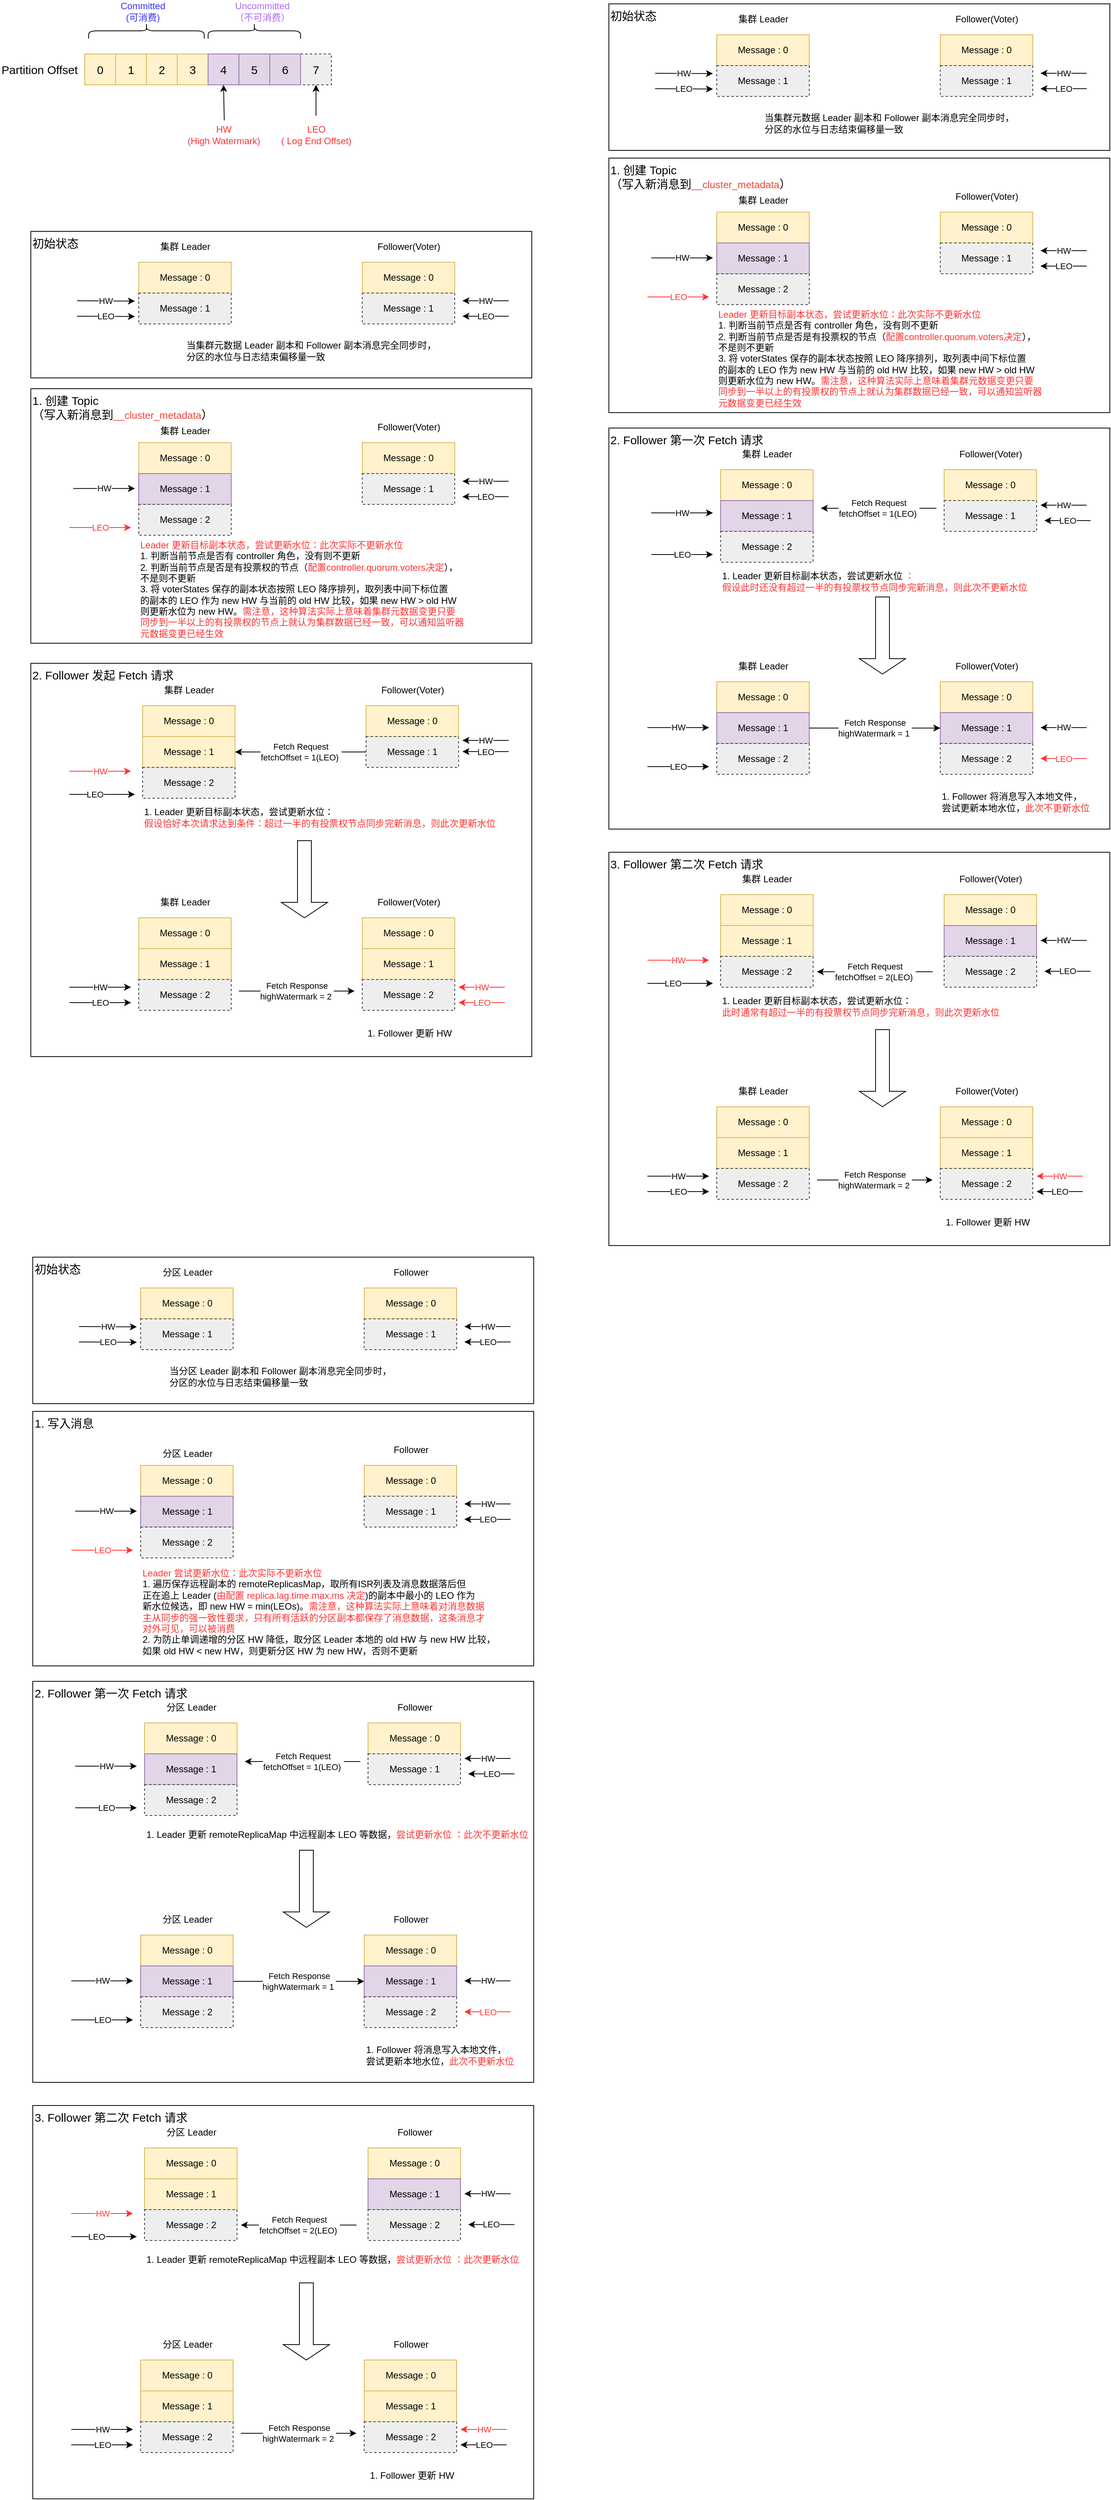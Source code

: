 <mxfile version="17.4.0" type="device"><diagram id="dsL6oakeFicBOrvGSXXl" name="Page-1"><mxGraphModel dx="946" dy="557" grid="1" gridSize="10" guides="1" tooltips="1" connect="1" arrows="1" fold="1" page="1" pageScale="1" pageWidth="827" pageHeight="1169" math="0" shadow="0"><root><mxCell id="0"/><mxCell id="1" parent="0"/><mxCell id="5XxY0D_X-jfA-ES2Tv-Q-10" value="Partition&amp;nbsp;Offset" style="rounded=0;whiteSpace=wrap;html=1;fontSize=15;align=left;strokeColor=none;" parent="1" vertex="1"><mxGeometry x="80" y="90" width="440" height="60" as="geometry"/></mxCell><mxCell id="5XxY0D_X-jfA-ES2Tv-Q-11" value="1" style="rounded=0;whiteSpace=wrap;html=1;fontSize=15;fillColor=#fff2cc;strokeColor=#d6b656;" parent="1" vertex="1"><mxGeometry x="230" y="100" width="40" height="40" as="geometry"/></mxCell><mxCell id="5XxY0D_X-jfA-ES2Tv-Q-12" value="" style="shape=curlyBracket;whiteSpace=wrap;html=1;rounded=1;fontSize=15;direction=south;" parent="1" vertex="1"><mxGeometry x="195" y="60" width="150" height="20" as="geometry"/></mxCell><mxCell id="5XxY0D_X-jfA-ES2Tv-Q-13" value="2" style="rounded=0;whiteSpace=wrap;html=1;fontSize=15;fillColor=#fff2cc;strokeColor=#d6b656;" parent="1" vertex="1"><mxGeometry x="270" y="100" width="40" height="40" as="geometry"/></mxCell><mxCell id="5XxY0D_X-jfA-ES2Tv-Q-14" value="0" style="rounded=0;whiteSpace=wrap;html=1;fontSize=15;fillColor=#fff2cc;strokeColor=#d6b656;" parent="1" vertex="1"><mxGeometry x="190" y="100" width="40" height="40" as="geometry"/></mxCell><mxCell id="5XxY0D_X-jfA-ES2Tv-Q-15" value="3" style="rounded=0;whiteSpace=wrap;html=1;fontSize=15;fillColor=#fff2cc;strokeColor=#d6b656;" parent="1" vertex="1"><mxGeometry x="310" y="100" width="40" height="40" as="geometry"/></mxCell><mxCell id="5XxY0D_X-jfA-ES2Tv-Q-16" value="4" style="rounded=0;whiteSpace=wrap;html=1;fontSize=15;fillColor=#e1d5e7;strokeColor=#9673a6;" parent="1" vertex="1"><mxGeometry x="350" y="100" width="40" height="40" as="geometry"/></mxCell><mxCell id="5XxY0D_X-jfA-ES2Tv-Q-17" value="5" style="rounded=0;whiteSpace=wrap;html=1;fontSize=15;fillColor=#e1d5e7;strokeColor=#9673a6;" parent="1" vertex="1"><mxGeometry x="390" y="100" width="40" height="40" as="geometry"/></mxCell><mxCell id="5XxY0D_X-jfA-ES2Tv-Q-18" value="7" style="rounded=0;whiteSpace=wrap;html=1;fontSize=15;dashed=1;fillColor=#eeeeee;strokeColor=#36393d;" parent="1" vertex="1"><mxGeometry x="470" y="100" width="40" height="40" as="geometry"/></mxCell><mxCell id="5XxY0D_X-jfA-ES2Tv-Q-19" value="Committed&lt;br&gt;(可消费)" style="text;html=1;align=center;verticalAlign=middle;resizable=0;points=[];autosize=1;strokeColor=none;fillColor=none;fontColor=#3333FF;" parent="1" vertex="1"><mxGeometry x="230" y="30" width="70" height="30" as="geometry"/></mxCell><mxCell id="5XxY0D_X-jfA-ES2Tv-Q-20" value="" style="shape=curlyBracket;whiteSpace=wrap;html=1;rounded=1;fontSize=15;direction=south;" parent="1" vertex="1"><mxGeometry x="350" y="60" width="120" height="20" as="geometry"/></mxCell><mxCell id="5XxY0D_X-jfA-ES2Tv-Q-21" value="Uncommitted&lt;br&gt;（不可消费）" style="text;html=1;align=center;verticalAlign=middle;resizable=0;points=[];autosize=1;strokeColor=none;fillColor=none;fontColor=#B266FF;" parent="1" vertex="1"><mxGeometry x="375" y="30" width="90" height="30" as="geometry"/></mxCell><mxCell id="5XxY0D_X-jfA-ES2Tv-Q-22" value="" style="endArrow=classic;html=1;rounded=0;entryX=0.5;entryY=1;entryDx=0;entryDy=0;exitX=0.509;exitY=-0.133;exitDx=0;exitDy=0;exitPerimeter=0;" parent="1" source="5XxY0D_X-jfA-ES2Tv-Q-23" target="5XxY0D_X-jfA-ES2Tv-Q-16" edge="1"><mxGeometry width="50" height="50" relative="1" as="geometry"><mxPoint x="370" y="190" as="sourcePoint"/><mxPoint x="400" y="200" as="targetPoint"/></mxGeometry></mxCell><mxCell id="5XxY0D_X-jfA-ES2Tv-Q-23" value="HW&lt;br&gt;(High Watermark)" style="text;html=1;align=center;verticalAlign=middle;resizable=0;points=[];autosize=1;strokeColor=none;fillColor=none;fontColor=#FF3333;" parent="1" vertex="1"><mxGeometry x="315" y="190" width="110" height="30" as="geometry"/></mxCell><mxCell id="5XxY0D_X-jfA-ES2Tv-Q-24" value="" style="endArrow=classic;html=1;rounded=0;entryX=0.5;entryY=1;entryDx=0;entryDy=0;" parent="1" target="5XxY0D_X-jfA-ES2Tv-Q-18" edge="1"><mxGeometry width="50" height="50" relative="1" as="geometry"><mxPoint x="490" y="180" as="sourcePoint"/><mxPoint x="500" y="190" as="targetPoint"/></mxGeometry></mxCell><mxCell id="5XxY0D_X-jfA-ES2Tv-Q-25" value="LEO&lt;br&gt;( Log End Offset)" style="text;html=1;align=center;verticalAlign=middle;resizable=0;points=[];autosize=1;strokeColor=#FFFFFF;fillColor=#FFFFFF;fontColor=#FF3333;" parent="1" vertex="1"><mxGeometry x="435" y="190" width="110" height="30" as="geometry"/></mxCell><mxCell id="5XxY0D_X-jfA-ES2Tv-Q-26" value="6" style="rounded=0;whiteSpace=wrap;html=1;fontSize=15;fillColor=#e1d5e7;strokeColor=#9673a6;" parent="1" vertex="1"><mxGeometry x="430" y="100" width="40" height="40" as="geometry"/></mxCell><mxCell id="5XxY0D_X-jfA-ES2Tv-Q-307" value="&lt;font style=&quot;font-size: 15px&quot;&gt;3. Follower 第二次 Fetch 请求&lt;/font&gt;" style="rounded=0;whiteSpace=wrap;html=1;fontColor=#000000;fillColor=#FFFFFF;verticalAlign=top;align=left;" parent="1" vertex="1"><mxGeometry x="870" y="1135" width="650" height="510" as="geometry"/></mxCell><mxCell id="5XxY0D_X-jfA-ES2Tv-Q-308" value="&lt;font style=&quot;font-size: 15px&quot;&gt;2. Follower 第一次 Fetch 请求&lt;/font&gt;" style="rounded=0;whiteSpace=wrap;html=1;fontColor=#000000;fillColor=#FFFFFF;verticalAlign=top;align=left;" parent="1" vertex="1"><mxGeometry x="870" y="585" width="650" height="520" as="geometry"/></mxCell><mxCell id="5XxY0D_X-jfA-ES2Tv-Q-309" value="&lt;font style=&quot;font-size: 15px&quot;&gt;1. 创建 Topic&lt;br&gt;（写入新消息到&lt;span style=&quot;color: rgb(244 , 67 , 54) ; font-size: 13px ; background-color: rgba(255 , 255 , 255 , 0.01)&quot;&gt;__cluster_metadata&lt;/span&gt;）&lt;br&gt;&lt;/font&gt;" style="rounded=0;whiteSpace=wrap;html=1;fontColor=#000000;fillColor=#FFFFFF;verticalAlign=top;align=left;" parent="1" vertex="1"><mxGeometry x="870" y="235" width="650" height="330" as="geometry"/></mxCell><mxCell id="5XxY0D_X-jfA-ES2Tv-Q-310" value="Message : 0" style="rounded=0;whiteSpace=wrap;html=1;fillColor=#fff2cc;strokeColor=#d6b656;" parent="1" vertex="1"><mxGeometry x="1010" y="305" width="120" height="40" as="geometry"/></mxCell><mxCell id="5XxY0D_X-jfA-ES2Tv-Q-311" value="集群 Leader" style="text;html=1;align=center;verticalAlign=middle;resizable=0;points=[];autosize=1;strokeColor=none;fillColor=none;" parent="1" vertex="1"><mxGeometry x="1030" y="280" width="80" height="20" as="geometry"/></mxCell><mxCell id="5XxY0D_X-jfA-ES2Tv-Q-312" value="Message : 1" style="rounded=0;whiteSpace=wrap;html=1;fillColor=#e1d5e7;strokeColor=#9673a6;" parent="1" vertex="1"><mxGeometry x="1010" y="345" width="120" height="40" as="geometry"/></mxCell><mxCell id="5XxY0D_X-jfA-ES2Tv-Q-313" value="Message : 2" style="rounded=0;whiteSpace=wrap;html=1;dashed=1;fillColor=#eeeeee;strokeColor=#36393d;" parent="1" vertex="1"><mxGeometry x="1010" y="385" width="120" height="40" as="geometry"/></mxCell><mxCell id="5XxY0D_X-jfA-ES2Tv-Q-314" value="&lt;font color=&quot;#ff3333&quot;&gt;Leader 更新目标副本状态，尝试更新水位：此次实际不更新水位&lt;/font&gt;&lt;br&gt;1. 判断当前节点是否有 controller 角色，没有则不更新&lt;br&gt;2. 判断当前节点是否是有投票权的节点（&lt;font color=&quot;#ff3333&quot;&gt;配置controller.quorum.voters决定&lt;/font&gt;），&lt;br&gt;不是则不更新&lt;br&gt;3. 将 voterStates 保存的副本状态按照 LEO 降序排列，取列表中间下标位置&lt;br&gt;的副本的 LEO 作为 new HW 与当前的 old HW 比较，如果 new HW &amp;gt; old HW&lt;br&gt;则更新水位为 new HW。&lt;span style=&quot;background-color: rgb(255 , 255 , 255)&quot;&gt;&lt;font color=&quot;#ff3333&quot;&gt;需注意，这种算法实际上意味着集群元数据变更只要&lt;br&gt;同步到一半以上的有投票权的节点上就认为集群数据已经一致，可以通知监听器&lt;br&gt;元数据变更已经生效&lt;/font&gt;&lt;/span&gt;" style="text;html=1;align=left;verticalAlign=middle;resizable=0;points=[];autosize=1;strokeColor=none;fillColor=none;" parent="1" vertex="1"><mxGeometry x="1010" y="430" width="440" height="130" as="geometry"/></mxCell><mxCell id="5XxY0D_X-jfA-ES2Tv-Q-315" value="Message : 0" style="rounded=0;whiteSpace=wrap;html=1;fillColor=#fff2cc;strokeColor=#d6b656;" parent="1" vertex="1"><mxGeometry x="1300" y="305" width="120" height="40" as="geometry"/></mxCell><mxCell id="5XxY0D_X-jfA-ES2Tv-Q-316" value="Follower(Voter)" style="text;html=1;align=center;verticalAlign=middle;resizable=0;points=[];autosize=1;strokeColor=none;fillColor=none;" parent="1" vertex="1"><mxGeometry x="1310" y="275" width="100" height="20" as="geometry"/></mxCell><mxCell id="5XxY0D_X-jfA-ES2Tv-Q-317" value="Message : 1" style="rounded=0;whiteSpace=wrap;html=1;fillColor=#eeeeee;strokeColor=#36393d;dashed=1;" parent="1" vertex="1"><mxGeometry x="1300" y="345" width="120" height="40" as="geometry"/></mxCell><mxCell id="5XxY0D_X-jfA-ES2Tv-Q-318" value="LEO" style="endArrow=classic;html=1;rounded=0;strokeColor=#FF3333;fontColor=#FF3333;" parent="1" edge="1"><mxGeometry width="50" height="50" relative="1" as="geometry"><mxPoint x="920" y="415" as="sourcePoint"/><mxPoint x="1000" y="415" as="targetPoint"/></mxGeometry></mxCell><mxCell id="5XxY0D_X-jfA-ES2Tv-Q-319" value="LEO" style="endArrow=classic;html=1;rounded=0;" parent="1" edge="1"><mxGeometry width="50" height="50" relative="1" as="geometry"><mxPoint x="1490" y="375" as="sourcePoint"/><mxPoint x="1430" y="375" as="targetPoint"/></mxGeometry></mxCell><mxCell id="5XxY0D_X-jfA-ES2Tv-Q-320" value="Message : 0" style="rounded=0;whiteSpace=wrap;html=1;fillColor=#fff2cc;strokeColor=#d6b656;" parent="1" vertex="1"><mxGeometry x="1015" y="639" width="120" height="40" as="geometry"/></mxCell><mxCell id="5XxY0D_X-jfA-ES2Tv-Q-321" value="集群 Leader" style="text;html=1;align=center;verticalAlign=middle;resizable=0;points=[];autosize=1;strokeColor=none;fillColor=none;" parent="1" vertex="1"><mxGeometry x="1035" y="609" width="80" height="20" as="geometry"/></mxCell><mxCell id="5XxY0D_X-jfA-ES2Tv-Q-322" value="Message : 1" style="rounded=0;whiteSpace=wrap;html=1;fillColor=#e1d5e7;strokeColor=#9673a6;" parent="1" vertex="1"><mxGeometry x="1015" y="679" width="120" height="40" as="geometry"/></mxCell><mxCell id="5XxY0D_X-jfA-ES2Tv-Q-323" value="Message : 2" style="rounded=0;whiteSpace=wrap;html=1;dashed=1;fillColor=#eeeeee;strokeColor=#36393d;" parent="1" vertex="1"><mxGeometry x="1015" y="719" width="120" height="40" as="geometry"/></mxCell><mxCell id="5XxY0D_X-jfA-ES2Tv-Q-324" value="Message : 0" style="rounded=0;whiteSpace=wrap;html=1;fillColor=#fff2cc;strokeColor=#d6b656;" parent="1" vertex="1"><mxGeometry x="1305" y="639" width="120" height="40" as="geometry"/></mxCell><mxCell id="5XxY0D_X-jfA-ES2Tv-Q-325" value="Follower(Voter)" style="text;html=1;align=center;verticalAlign=middle;resizable=0;points=[];autosize=1;strokeColor=none;fillColor=none;" parent="1" vertex="1"><mxGeometry x="1315" y="609" width="100" height="20" as="geometry"/></mxCell><mxCell id="5XxY0D_X-jfA-ES2Tv-Q-326" value="Message : 1" style="rounded=0;whiteSpace=wrap;html=1;dashed=1;fillColor=#eeeeee;strokeColor=#36393d;" parent="1" vertex="1"><mxGeometry x="1305" y="679" width="120" height="40" as="geometry"/></mxCell><mxCell id="5XxY0D_X-jfA-ES2Tv-Q-327" value="LEO" style="endArrow=classic;html=1;rounded=0;" parent="1" edge="1"><mxGeometry width="50" height="50" relative="1" as="geometry"><mxPoint x="925" y="749" as="sourcePoint"/><mxPoint x="1005" y="749" as="targetPoint"/></mxGeometry></mxCell><mxCell id="5XxY0D_X-jfA-ES2Tv-Q-328" value="Fetch Request&lt;br&gt;fetchOffset = 1(LEO)&amp;nbsp;" style="endArrow=classic;html=1;rounded=0;" parent="1" edge="1"><mxGeometry width="50" height="50" relative="1" as="geometry"><mxPoint x="1295" y="689" as="sourcePoint"/><mxPoint x="1145" y="689" as="targetPoint"/></mxGeometry></mxCell><mxCell id="5XxY0D_X-jfA-ES2Tv-Q-329" value="1. Leader 更新目标副本状态，尝试更新水位 &lt;font color=&quot;#ff3333&quot;&gt;：&lt;br&gt;假设此时还没有超过一半的有投票权节点同步完新消息，则此次不更新水位&lt;/font&gt;" style="text;html=1;align=left;verticalAlign=middle;resizable=0;points=[];autosize=1;strokeColor=none;fillColor=none;" parent="1" vertex="1"><mxGeometry x="1015" y="769" width="410" height="30" as="geometry"/></mxCell><mxCell id="5XxY0D_X-jfA-ES2Tv-Q-330" value="Message : 0" style="rounded=0;whiteSpace=wrap;html=1;fillColor=#fff2cc;strokeColor=#d6b656;" parent="1" vertex="1"><mxGeometry x="1010" y="914" width="120" height="40" as="geometry"/></mxCell><mxCell id="5XxY0D_X-jfA-ES2Tv-Q-331" value="集群 Leader" style="text;html=1;align=center;verticalAlign=middle;resizable=0;points=[];autosize=1;strokeColor=none;fillColor=none;" parent="1" vertex="1"><mxGeometry x="1030" y="884" width="80" height="20" as="geometry"/></mxCell><mxCell id="5XxY0D_X-jfA-ES2Tv-Q-332" value="Message : 1" style="rounded=0;whiteSpace=wrap;html=1;fillColor=#e1d5e7;strokeColor=#9673a6;" parent="1" vertex="1"><mxGeometry x="1010" y="954" width="120" height="40" as="geometry"/></mxCell><mxCell id="5XxY0D_X-jfA-ES2Tv-Q-333" value="Message : 2" style="rounded=0;whiteSpace=wrap;html=1;dashed=1;fillColor=#eeeeee;strokeColor=#36393d;" parent="1" vertex="1"><mxGeometry x="1010" y="994" width="120" height="40" as="geometry"/></mxCell><mxCell id="5XxY0D_X-jfA-ES2Tv-Q-334" value="Message : 0" style="rounded=0;whiteSpace=wrap;html=1;fillColor=#fff2cc;strokeColor=#d6b656;" parent="1" vertex="1"><mxGeometry x="1300" y="914" width="120" height="40" as="geometry"/></mxCell><mxCell id="5XxY0D_X-jfA-ES2Tv-Q-335" value="Follower(Voter)" style="text;html=1;align=center;verticalAlign=middle;resizable=0;points=[];autosize=1;strokeColor=none;fillColor=none;" parent="1" vertex="1"><mxGeometry x="1310" y="884" width="100" height="20" as="geometry"/></mxCell><mxCell id="5XxY0D_X-jfA-ES2Tv-Q-336" value="Message : 1" style="rounded=0;whiteSpace=wrap;html=1;fillColor=#e1d5e7;strokeColor=#9673a6;" parent="1" vertex="1"><mxGeometry x="1300" y="954" width="120" height="40" as="geometry"/></mxCell><mxCell id="5XxY0D_X-jfA-ES2Tv-Q-337" value="LEO" style="endArrow=classic;html=1;rounded=0;" parent="1" edge="1"><mxGeometry width="50" height="50" relative="1" as="geometry"><mxPoint x="920" y="1024" as="sourcePoint"/><mxPoint x="1000" y="1024" as="targetPoint"/></mxGeometry></mxCell><mxCell id="5XxY0D_X-jfA-ES2Tv-Q-338" value="Fetch Response&lt;br&gt;highWatermark&amp;nbsp;= 1&amp;nbsp;" style="endArrow=classic;html=1;rounded=0;entryX=0;entryY=0.5;entryDx=0;entryDy=0;exitX=1;exitY=0.5;exitDx=0;exitDy=0;" parent="1" source="5XxY0D_X-jfA-ES2Tv-Q-332" target="5XxY0D_X-jfA-ES2Tv-Q-336" edge="1"><mxGeometry width="50" height="50" relative="1" as="geometry"><mxPoint x="1290" y="964" as="sourcePoint"/><mxPoint x="1140" y="964" as="targetPoint"/></mxGeometry></mxCell><mxCell id="5XxY0D_X-jfA-ES2Tv-Q-339" value="Message : 2" style="rounded=0;whiteSpace=wrap;html=1;dashed=1;fillColor=#eeeeee;strokeColor=#36393d;" parent="1" vertex="1"><mxGeometry x="1300" y="994" width="120" height="40" as="geometry"/></mxCell><mxCell id="5XxY0D_X-jfA-ES2Tv-Q-340" value="LEO" style="endArrow=classic;html=1;rounded=0;" parent="1" edge="1"><mxGeometry width="50" height="50" relative="1" as="geometry"><mxPoint x="1495" y="705" as="sourcePoint"/><mxPoint x="1435" y="705" as="targetPoint"/></mxGeometry></mxCell><mxCell id="5XxY0D_X-jfA-ES2Tv-Q-341" value="LEO" style="endArrow=classic;html=1;rounded=0;strokeColor=#FF3333;fontColor=#FF3333;" parent="1" edge="1"><mxGeometry width="50" height="50" relative="1" as="geometry"><mxPoint x="1490" y="1013.5" as="sourcePoint"/><mxPoint x="1430" y="1013.5" as="targetPoint"/></mxGeometry></mxCell><mxCell id="5XxY0D_X-jfA-ES2Tv-Q-342" value="" style="shape=singleArrow;direction=south;whiteSpace=wrap;html=1;fillColor=#FFFFFF;" parent="1" vertex="1"><mxGeometry x="1195" y="804" width="60" height="100" as="geometry"/></mxCell><mxCell id="5XxY0D_X-jfA-ES2Tv-Q-343" value="Message : 0" style="rounded=0;whiteSpace=wrap;html=1;fillColor=#fff2cc;strokeColor=#d6b656;" parent="1" vertex="1"><mxGeometry x="1015" y="1190" width="120" height="40" as="geometry"/></mxCell><mxCell id="5XxY0D_X-jfA-ES2Tv-Q-344" value="集群 Leader" style="text;html=1;align=center;verticalAlign=middle;resizable=0;points=[];autosize=1;strokeColor=none;fillColor=none;" parent="1" vertex="1"><mxGeometry x="1035" y="1160" width="80" height="20" as="geometry"/></mxCell><mxCell id="5XxY0D_X-jfA-ES2Tv-Q-345" value="Message : 1" style="rounded=0;whiteSpace=wrap;html=1;fillColor=#fff2cc;strokeColor=#d6b656;" parent="1" vertex="1"><mxGeometry x="1015" y="1230" width="120" height="40" as="geometry"/></mxCell><mxCell id="5XxY0D_X-jfA-ES2Tv-Q-346" value="Message : 2" style="rounded=0;whiteSpace=wrap;html=1;dashed=1;fillColor=#eeeeee;strokeColor=#36393d;" parent="1" vertex="1"><mxGeometry x="1015" y="1270" width="120" height="40" as="geometry"/></mxCell><mxCell id="5XxY0D_X-jfA-ES2Tv-Q-347" value="Message : 0" style="rounded=0;whiteSpace=wrap;html=1;fillColor=#fff2cc;strokeColor=#d6b656;" parent="1" vertex="1"><mxGeometry x="1305" y="1190" width="120" height="40" as="geometry"/></mxCell><mxCell id="5XxY0D_X-jfA-ES2Tv-Q-348" value="Follower(Voter)" style="text;html=1;align=center;verticalAlign=middle;resizable=0;points=[];autosize=1;strokeColor=none;fillColor=none;" parent="1" vertex="1"><mxGeometry x="1315" y="1160" width="100" height="20" as="geometry"/></mxCell><mxCell id="5XxY0D_X-jfA-ES2Tv-Q-349" value="Message : 1" style="rounded=0;whiteSpace=wrap;html=1;fillColor=#e1d5e7;strokeColor=#9673a6;" parent="1" vertex="1"><mxGeometry x="1305" y="1230" width="120" height="40" as="geometry"/></mxCell><mxCell id="5XxY0D_X-jfA-ES2Tv-Q-350" value="LEO" style="endArrow=classic;html=1;rounded=0;" parent="1" edge="1"><mxGeometry x="-0.235" width="50" height="50" relative="1" as="geometry"><mxPoint x="920" y="1305" as="sourcePoint"/><mxPoint x="1005" y="1305" as="targetPoint"/><mxPoint as="offset"/></mxGeometry></mxCell><mxCell id="5XxY0D_X-jfA-ES2Tv-Q-351" value="Fetch Request&lt;br&gt;fetchOffset = 2(LEO)&amp;nbsp;" style="endArrow=classic;html=1;rounded=0;" parent="1" edge="1"><mxGeometry width="50" height="50" relative="1" as="geometry"><mxPoint x="1290" y="1290" as="sourcePoint"/><mxPoint x="1140" y="1290" as="targetPoint"/></mxGeometry></mxCell><mxCell id="5XxY0D_X-jfA-ES2Tv-Q-352" value="&lt;span style=&quot;color: rgba(0 , 0 , 0 , 0) ; font-family: monospace ; font-size: 0px&quot;&gt;%3CmxGraphModel%3E%3Croot%3E%3CmxCell%20id%3D%220%22%2F%3E%3CmxCell%20id%3D%221%22%20parent%3D%220%22%2F%3E%3CmxCell%20id%3D%222%22%20value%3D%221.%20Leader%20%E6%9B%B4%E6%96%B0%20remoteReplicasMap%20%E4%BF%9D%E5%AD%98%E7%9A%84%E8%BF%9C%E7%A8%8B%E5%88%86%E5%8C%BA%E5%89%AF%E6%9C%AC%E5%AF%B9%E5%BA%94%E7%9A%84%20LEO%26lt%3Bbr%26gt%3B2.%20%E5%B0%9D%E8%AF%95%E6%9B%B4%E6%96%B0%E6%B0%B4%E4%BD%8D%22%20style%3D%22text%3Bhtml%3D1%3Balign%3Dleft%3BverticalAlign%3Dmiddle%3Bresizable%3D0%3Bpoints%3D%5B%5D%3Bautosize%3D1%3BstrokeColor%3Dnone%3BfillColor%3Dnone%3B%22%20vertex%3D%221%22%20parent%3D%221%22%3E%3CmxGeometry%20x%3D%22275%22%20y%3D%22744%22%20width%3D%22380%22%20height%3D%2230%22%20as%3D%22geometry%22%2F%3E%3C%2FmxCell%3E%3C%2Froot%3E%3C%2FmxGraphModel%3E&lt;/span&gt;" style="text;html=1;align=left;verticalAlign=middle;resizable=0;points=[];autosize=1;strokeColor=none;fillColor=none;" parent="1" vertex="1"><mxGeometry x="1045" y="1325" width="20" height="20" as="geometry"/></mxCell><mxCell id="5XxY0D_X-jfA-ES2Tv-Q-353" value="Message : 0" style="rounded=0;whiteSpace=wrap;html=1;fillColor=#fff2cc;strokeColor=#d6b656;" parent="1" vertex="1"><mxGeometry x="1010" y="1465" width="120" height="40" as="geometry"/></mxCell><mxCell id="5XxY0D_X-jfA-ES2Tv-Q-354" value="集群 Leader" style="text;html=1;align=center;verticalAlign=middle;resizable=0;points=[];autosize=1;strokeColor=none;fillColor=none;" parent="1" vertex="1"><mxGeometry x="1030" y="1435" width="80" height="20" as="geometry"/></mxCell><mxCell id="5XxY0D_X-jfA-ES2Tv-Q-355" value="Message : 1" style="rounded=0;whiteSpace=wrap;html=1;fillColor=#fff2cc;strokeColor=#d6b656;" parent="1" vertex="1"><mxGeometry x="1010" y="1505" width="120" height="40" as="geometry"/></mxCell><mxCell id="5XxY0D_X-jfA-ES2Tv-Q-356" value="Message : 2" style="rounded=0;whiteSpace=wrap;html=1;dashed=1;fillColor=#eeeeee;strokeColor=#36393d;" parent="1" vertex="1"><mxGeometry x="1010" y="1545" width="120" height="40" as="geometry"/></mxCell><mxCell id="5XxY0D_X-jfA-ES2Tv-Q-357" value="Message : 0" style="rounded=0;whiteSpace=wrap;html=1;fillColor=#fff2cc;strokeColor=#d6b656;" parent="1" vertex="1"><mxGeometry x="1300" y="1465" width="120" height="40" as="geometry"/></mxCell><mxCell id="5XxY0D_X-jfA-ES2Tv-Q-358" value="Follower(Voter)" style="text;html=1;align=center;verticalAlign=middle;resizable=0;points=[];autosize=1;strokeColor=none;fillColor=none;" parent="1" vertex="1"><mxGeometry x="1310" y="1435" width="100" height="20" as="geometry"/></mxCell><mxCell id="5XxY0D_X-jfA-ES2Tv-Q-359" value="Message : 1" style="rounded=0;whiteSpace=wrap;html=1;fillColor=#fff2cc;strokeColor=#d6b656;" parent="1" vertex="1"><mxGeometry x="1300" y="1505" width="120" height="40" as="geometry"/></mxCell><mxCell id="5XxY0D_X-jfA-ES2Tv-Q-360" value="LEO" style="endArrow=classic;html=1;rounded=0;" parent="1" edge="1"><mxGeometry width="50" height="50" relative="1" as="geometry"><mxPoint x="920" y="1575" as="sourcePoint"/><mxPoint x="1000" y="1575" as="targetPoint"/></mxGeometry></mxCell><mxCell id="5XxY0D_X-jfA-ES2Tv-Q-361" value="Fetch Response&lt;br&gt;highWatermark&amp;nbsp;= 2&amp;nbsp;" style="endArrow=classic;html=1;rounded=0;" parent="1" edge="1"><mxGeometry width="50" height="50" relative="1" as="geometry"><mxPoint x="1140" y="1560" as="sourcePoint"/><mxPoint x="1290" y="1560" as="targetPoint"/></mxGeometry></mxCell><mxCell id="5XxY0D_X-jfA-ES2Tv-Q-362" value="Message : 2" style="rounded=0;whiteSpace=wrap;html=1;dashed=1;fillColor=#eeeeee;strokeColor=#36393d;" parent="1" vertex="1"><mxGeometry x="1300" y="1545" width="120" height="40" as="geometry"/></mxCell><mxCell id="5XxY0D_X-jfA-ES2Tv-Q-363" value="LEO" style="endArrow=classic;html=1;rounded=0;" parent="1" edge="1"><mxGeometry x="0.02" width="50" height="50" relative="1" as="geometry"><mxPoint x="1495" y="1289.41" as="sourcePoint"/><mxPoint x="1435" y="1289.41" as="targetPoint"/><mxPoint as="offset"/></mxGeometry></mxCell><mxCell id="5XxY0D_X-jfA-ES2Tv-Q-364" value="LEO" style="endArrow=classic;html=1;rounded=0;" parent="1" edge="1"><mxGeometry width="50" height="50" relative="1" as="geometry"><mxPoint x="1485" y="1575" as="sourcePoint"/><mxPoint x="1425" y="1575" as="targetPoint"/></mxGeometry></mxCell><mxCell id="5XxY0D_X-jfA-ES2Tv-Q-365" value="" style="shape=singleArrow;direction=south;whiteSpace=wrap;html=1;fillColor=#FFFFFF;" parent="1" vertex="1"><mxGeometry x="1195" y="1365" width="60" height="100" as="geometry"/></mxCell><mxCell id="5XxY0D_X-jfA-ES2Tv-Q-366" value="Message : 2" style="rounded=0;whiteSpace=wrap;html=1;dashed=1;fillColor=#eeeeee;strokeColor=#36393d;" parent="1" vertex="1"><mxGeometry x="1305" y="1270" width="120" height="40" as="geometry"/></mxCell><mxCell id="5XxY0D_X-jfA-ES2Tv-Q-367" value="1. Leader 更新目标副本状态，尝试更新水位：&lt;br&gt;&lt;span style=&quot;color: rgb(255 , 51 , 51)&quot;&gt;此时通常有超过一半的有投票权节点同步完新消息，则此次更新水位&lt;/span&gt;" style="text;html=1;align=left;verticalAlign=middle;resizable=0;points=[];autosize=1;strokeColor=none;fillColor=none;" parent="1" vertex="1"><mxGeometry x="1015" y="1320" width="380" height="30" as="geometry"/></mxCell><mxCell id="5XxY0D_X-jfA-ES2Tv-Q-368" value="HW" style="endArrow=classic;html=1;rounded=0;" parent="1" edge="1"><mxGeometry width="50" height="50" relative="1" as="geometry"><mxPoint x="925" y="364.41" as="sourcePoint"/><mxPoint x="1005" y="364.41" as="targetPoint"/></mxGeometry></mxCell><mxCell id="5XxY0D_X-jfA-ES2Tv-Q-369" value="HW" style="endArrow=classic;html=1;rounded=0;fontColor=#000000;" parent="1" edge="1"><mxGeometry width="50" height="50" relative="1" as="geometry"><mxPoint x="1490" y="355" as="sourcePoint"/><mxPoint x="1430" y="355" as="targetPoint"/></mxGeometry></mxCell><mxCell id="5XxY0D_X-jfA-ES2Tv-Q-370" value="HW" style="endArrow=classic;html=1;rounded=0;fontColor=#000000;" parent="1" edge="1"><mxGeometry width="50" height="50" relative="1" as="geometry"><mxPoint x="1490" y="685" as="sourcePoint"/><mxPoint x="1430" y="685" as="targetPoint"/></mxGeometry></mxCell><mxCell id="5XxY0D_X-jfA-ES2Tv-Q-371" value="HW" style="endArrow=classic;html=1;rounded=0;" parent="1" edge="1"><mxGeometry width="50" height="50" relative="1" as="geometry"><mxPoint x="925" y="695.0" as="sourcePoint"/><mxPoint x="1005" y="695.0" as="targetPoint"/></mxGeometry></mxCell><mxCell id="5XxY0D_X-jfA-ES2Tv-Q-372" value="HW" style="endArrow=classic;html=1;rounded=0;" parent="1" edge="1"><mxGeometry width="50" height="50" relative="1" as="geometry"><mxPoint x="920" y="973.41" as="sourcePoint"/><mxPoint x="1000" y="973.41" as="targetPoint"/></mxGeometry></mxCell><mxCell id="5XxY0D_X-jfA-ES2Tv-Q-373" value="HW" style="endArrow=classic;html=1;rounded=0;fontColor=#FF3333;strokeColor=#FF3333;" parent="1" edge="1"><mxGeometry width="50" height="50" relative="1" as="geometry"><mxPoint x="920" y="1275" as="sourcePoint"/><mxPoint x="1000" y="1275" as="targetPoint"/></mxGeometry></mxCell><mxCell id="5XxY0D_X-jfA-ES2Tv-Q-374" value="HW" style="endArrow=classic;html=1;rounded=0;fontColor=#000000;" parent="1" edge="1"><mxGeometry width="50" height="50" relative="1" as="geometry"><mxPoint x="1490" y="973.41" as="sourcePoint"/><mxPoint x="1430" y="973.41" as="targetPoint"/></mxGeometry></mxCell><mxCell id="5XxY0D_X-jfA-ES2Tv-Q-375" value="HW" style="endArrow=classic;html=1;rounded=0;fontColor=#000000;" parent="1" edge="1"><mxGeometry width="50" height="50" relative="1" as="geometry"><mxPoint x="1490" y="1249.41" as="sourcePoint"/><mxPoint x="1430" y="1249.41" as="targetPoint"/></mxGeometry></mxCell><mxCell id="5XxY0D_X-jfA-ES2Tv-Q-376" value="HW" style="endArrow=classic;html=1;rounded=0;" parent="1" edge="1"><mxGeometry width="50" height="50" relative="1" as="geometry"><mxPoint x="920" y="1555" as="sourcePoint"/><mxPoint x="1000" y="1555" as="targetPoint"/></mxGeometry></mxCell><mxCell id="5XxY0D_X-jfA-ES2Tv-Q-377" value="HW" style="endArrow=classic;html=1;rounded=0;fontColor=#FF3333;strokeColor=#FF3333;" parent="1" edge="1"><mxGeometry width="50" height="50" relative="1" as="geometry"><mxPoint x="1485" y="1555" as="sourcePoint"/><mxPoint x="1425" y="1555" as="targetPoint"/></mxGeometry></mxCell><mxCell id="5XxY0D_X-jfA-ES2Tv-Q-378" value="&lt;font style=&quot;font-size: 15px&quot;&gt;初始状态&lt;/font&gt;" style="rounded=0;whiteSpace=wrap;html=1;fontColor=#000000;fillColor=#FFFFFF;verticalAlign=top;align=left;" parent="1" vertex="1"><mxGeometry x="870" y="35" width="650" height="190" as="geometry"/></mxCell><mxCell id="5XxY0D_X-jfA-ES2Tv-Q-379" value="Message : 0" style="rounded=0;whiteSpace=wrap;html=1;fillColor=#fff2cc;strokeColor=#d6b656;" parent="1" vertex="1"><mxGeometry x="1010" y="75" width="120" height="40" as="geometry"/></mxCell><mxCell id="5XxY0D_X-jfA-ES2Tv-Q-380" value="集群 Leader" style="text;html=1;align=center;verticalAlign=middle;resizable=0;points=[];autosize=1;strokeColor=none;fillColor=none;" parent="1" vertex="1"><mxGeometry x="1030" y="45" width="80" height="20" as="geometry"/></mxCell><mxCell id="5XxY0D_X-jfA-ES2Tv-Q-381" value="Message : 1" style="rounded=0;whiteSpace=wrap;html=1;dashed=1;fillColor=#eeeeee;strokeColor=#36393d;" parent="1" vertex="1"><mxGeometry x="1010" y="115" width="120" height="40" as="geometry"/></mxCell><mxCell id="5XxY0D_X-jfA-ES2Tv-Q-382" value="&lt;font&gt;当集群元数据 Leader 副本和 Follower 副本消息完全同步时，&lt;br&gt;分区的水位与日志结束偏移量一致&lt;/font&gt;" style="text;html=1;align=left;verticalAlign=middle;resizable=0;points=[];autosize=1;strokeColor=none;fillColor=none;fontColor=#000000;" parent="1" vertex="1"><mxGeometry x="1070" y="175" width="340" height="30" as="geometry"/></mxCell><mxCell id="5XxY0D_X-jfA-ES2Tv-Q-383" value="Message : 0" style="rounded=0;whiteSpace=wrap;html=1;fillColor=#fff2cc;strokeColor=#d6b656;" parent="1" vertex="1"><mxGeometry x="1300" y="75" width="120" height="40" as="geometry"/></mxCell><mxCell id="5XxY0D_X-jfA-ES2Tv-Q-384" value="Follower(Voter)" style="text;html=1;align=center;verticalAlign=middle;resizable=0;points=[];autosize=1;strokeColor=none;fillColor=none;" parent="1" vertex="1"><mxGeometry x="1310" y="45" width="100" height="20" as="geometry"/></mxCell><mxCell id="5XxY0D_X-jfA-ES2Tv-Q-385" value="Message : 1" style="rounded=0;whiteSpace=wrap;html=1;fillColor=#eeeeee;strokeColor=#36393d;dashed=1;" parent="1" vertex="1"><mxGeometry x="1300" y="115" width="120" height="40" as="geometry"/></mxCell><mxCell id="5XxY0D_X-jfA-ES2Tv-Q-386" value="LEO" style="endArrow=classic;html=1;rounded=0;" parent="1" edge="1"><mxGeometry width="50" height="50" relative="1" as="geometry"><mxPoint x="1490" y="145" as="sourcePoint"/><mxPoint x="1430" y="145" as="targetPoint"/></mxGeometry></mxCell><mxCell id="5XxY0D_X-jfA-ES2Tv-Q-387" value="HW" style="endArrow=classic;html=1;rounded=0;" parent="1" edge="1"><mxGeometry width="50" height="50" relative="1" as="geometry"><mxPoint x="930" y="125" as="sourcePoint"/><mxPoint x="1005" y="125.41" as="targetPoint"/></mxGeometry></mxCell><mxCell id="5XxY0D_X-jfA-ES2Tv-Q-388" value="HW" style="endArrow=classic;html=1;rounded=0;fontColor=#000000;" parent="1" edge="1"><mxGeometry width="50" height="50" relative="1" as="geometry"><mxPoint x="1490" y="125" as="sourcePoint"/><mxPoint x="1430" y="125" as="targetPoint"/></mxGeometry></mxCell><mxCell id="5XxY0D_X-jfA-ES2Tv-Q-389" value="LEO" style="endArrow=classic;html=1;rounded=0;" parent="1" edge="1"><mxGeometry width="50" height="50" relative="1" as="geometry"><mxPoint x="930" y="145" as="sourcePoint"/><mxPoint x="1005" y="145.41" as="targetPoint"/></mxGeometry></mxCell><mxCell id="5XxY0D_X-jfA-ES2Tv-Q-390" value="1. Follower 将消息写入本地文件，&lt;br&gt;尝试更新本地水位，&lt;font color=&quot;#ff3333&quot;&gt;此次不更新水位&lt;/font&gt;" style="text;html=1;align=left;verticalAlign=middle;resizable=0;points=[];autosize=1;strokeColor=none;fillColor=none;" parent="1" vertex="1"><mxGeometry x="1300" y="1055" width="210" height="30" as="geometry"/></mxCell><mxCell id="5XxY0D_X-jfA-ES2Tv-Q-391" value="1. Follower 更新 HW" style="text;html=1;align=left;verticalAlign=middle;resizable=0;points=[];autosize=1;strokeColor=none;fillColor=none;" parent="1" vertex="1"><mxGeometry x="1305" y="1605" width="130" height="20" as="geometry"/></mxCell><mxCell id="5XxY0D_X-jfA-ES2Tv-Q-392" value="&lt;font style=&quot;font-size: 15px&quot;&gt;2. Follower 发起 Fetch 请求&lt;/font&gt;" style="rounded=0;whiteSpace=wrap;html=1;fontColor=#000000;fillColor=#FFFFFF;verticalAlign=top;align=left;" parent="1" vertex="1"><mxGeometry x="120" y="890" width="650" height="510" as="geometry"/></mxCell><mxCell id="5XxY0D_X-jfA-ES2Tv-Q-393" value="&lt;font style=&quot;font-size: 15px&quot;&gt;1. 创建 Topic&lt;br&gt;（写入新消息到&lt;span style=&quot;color: rgb(244 , 67 , 54) ; font-size: 13px ; background-color: rgba(255 , 255 , 255 , 0.01)&quot;&gt;__cluster_metadata&lt;/span&gt;）&lt;br&gt;&lt;/font&gt;" style="rounded=0;whiteSpace=wrap;html=1;fontColor=#000000;fillColor=#FFFFFF;verticalAlign=top;align=left;" parent="1" vertex="1"><mxGeometry x="120" y="534" width="650" height="330" as="geometry"/></mxCell><mxCell id="5XxY0D_X-jfA-ES2Tv-Q-394" value="Message : 0" style="rounded=0;whiteSpace=wrap;html=1;fillColor=#fff2cc;strokeColor=#d6b656;" parent="1" vertex="1"><mxGeometry x="260" y="604" width="120" height="40" as="geometry"/></mxCell><mxCell id="5XxY0D_X-jfA-ES2Tv-Q-395" value="集群 Leader" style="text;html=1;align=center;verticalAlign=middle;resizable=0;points=[];autosize=1;strokeColor=none;fillColor=none;" parent="1" vertex="1"><mxGeometry x="280" y="579" width="80" height="20" as="geometry"/></mxCell><mxCell id="5XxY0D_X-jfA-ES2Tv-Q-396" value="Message : 1" style="rounded=0;whiteSpace=wrap;html=1;fillColor=#e1d5e7;strokeColor=#9673a6;" parent="1" vertex="1"><mxGeometry x="260" y="644" width="120" height="40" as="geometry"/></mxCell><mxCell id="5XxY0D_X-jfA-ES2Tv-Q-397" value="Message : 2" style="rounded=0;whiteSpace=wrap;html=1;dashed=1;fillColor=#eeeeee;strokeColor=#36393d;" parent="1" vertex="1"><mxGeometry x="260" y="684" width="120" height="40" as="geometry"/></mxCell><mxCell id="5XxY0D_X-jfA-ES2Tv-Q-398" value="&lt;font color=&quot;#ff3333&quot;&gt;Leader 更新目标副本状态，尝试更新水位：此次实际不更新水位&lt;/font&gt;&lt;br&gt;1. 判断当前节点是否有 controller 角色，没有则不更新&lt;br&gt;2. 判断当前节点是否是有投票权的节点（&lt;font color=&quot;#ff3333&quot;&gt;配置controller.quorum.voters决定&lt;/font&gt;），&lt;br&gt;不是则不更新&lt;br&gt;3. 将 voterStates 保存的副本状态按照 LEO 降序排列，取列表中间下标位置&lt;br&gt;的副本的 LEO 作为 new HW 与当前的 old HW 比较，如果 new HW &amp;gt; old HW&lt;br&gt;则更新水位为 new HW。&lt;span style=&quot;background-color: rgb(255 , 255 , 255)&quot;&gt;&lt;font color=&quot;#ff3333&quot;&gt;需注意，这种算法实际上意味着集群元数据变更只要&lt;br&gt;同步到一半以上的有投票权的节点上就认为集群数据已经一致，可以通知监听器&lt;br&gt;元数据变更已经生效&lt;/font&gt;&lt;/span&gt;" style="text;html=1;align=left;verticalAlign=middle;resizable=0;points=[];autosize=1;strokeColor=none;fillColor=none;" parent="1" vertex="1"><mxGeometry x="260" y="729" width="440" height="130" as="geometry"/></mxCell><mxCell id="5XxY0D_X-jfA-ES2Tv-Q-399" value="Message : 0" style="rounded=0;whiteSpace=wrap;html=1;fillColor=#fff2cc;strokeColor=#d6b656;" parent="1" vertex="1"><mxGeometry x="550" y="604" width="120" height="40" as="geometry"/></mxCell><mxCell id="5XxY0D_X-jfA-ES2Tv-Q-400" value="Follower(Voter)" style="text;html=1;align=center;verticalAlign=middle;resizable=0;points=[];autosize=1;strokeColor=none;fillColor=none;" parent="1" vertex="1"><mxGeometry x="560" y="574" width="100" height="20" as="geometry"/></mxCell><mxCell id="5XxY0D_X-jfA-ES2Tv-Q-401" value="Message : 1" style="rounded=0;whiteSpace=wrap;html=1;fillColor=#eeeeee;strokeColor=#36393d;dashed=1;" parent="1" vertex="1"><mxGeometry x="550" y="644" width="120" height="40" as="geometry"/></mxCell><mxCell id="5XxY0D_X-jfA-ES2Tv-Q-402" value="LEO" style="endArrow=classic;html=1;rounded=0;fontColor=#FF3333;strokeColor=#FF3333;" parent="1" edge="1"><mxGeometry width="50" height="50" relative="1" as="geometry"><mxPoint x="170" y="714" as="sourcePoint"/><mxPoint x="250" y="714" as="targetPoint"/></mxGeometry></mxCell><mxCell id="5XxY0D_X-jfA-ES2Tv-Q-403" value="LEO" style="endArrow=classic;html=1;rounded=0;" parent="1" edge="1"><mxGeometry width="50" height="50" relative="1" as="geometry"><mxPoint x="740" y="674" as="sourcePoint"/><mxPoint x="680" y="674" as="targetPoint"/></mxGeometry></mxCell><mxCell id="5XxY0D_X-jfA-ES2Tv-Q-404" value="Message : 0" style="rounded=0;whiteSpace=wrap;html=1;fillColor=#fff2cc;strokeColor=#d6b656;" parent="1" vertex="1"><mxGeometry x="265" y="945" width="120" height="40" as="geometry"/></mxCell><mxCell id="5XxY0D_X-jfA-ES2Tv-Q-405" value="集群 Leader" style="text;html=1;align=center;verticalAlign=middle;resizable=0;points=[];autosize=1;strokeColor=none;fillColor=none;" parent="1" vertex="1"><mxGeometry x="285" y="915" width="80" height="20" as="geometry"/></mxCell><mxCell id="5XxY0D_X-jfA-ES2Tv-Q-406" value="Message : 1" style="rounded=0;whiteSpace=wrap;html=1;fillColor=#fff2cc;strokeColor=#d6b656;" parent="1" vertex="1"><mxGeometry x="265" y="985" width="120" height="40" as="geometry"/></mxCell><mxCell id="5XxY0D_X-jfA-ES2Tv-Q-407" value="Message : 2" style="rounded=0;whiteSpace=wrap;html=1;dashed=1;fillColor=#eeeeee;strokeColor=#36393d;" parent="1" vertex="1"><mxGeometry x="265" y="1025" width="120" height="40" as="geometry"/></mxCell><mxCell id="5XxY0D_X-jfA-ES2Tv-Q-408" value="Message : 0" style="rounded=0;whiteSpace=wrap;html=1;fillColor=#fff2cc;strokeColor=#d6b656;" parent="1" vertex="1"><mxGeometry x="555" y="945" width="120" height="40" as="geometry"/></mxCell><mxCell id="5XxY0D_X-jfA-ES2Tv-Q-409" value="Follower(Voter)" style="text;html=1;align=center;verticalAlign=middle;resizable=0;points=[];autosize=1;strokeColor=none;fillColor=none;" parent="1" vertex="1"><mxGeometry x="565" y="915" width="100" height="20" as="geometry"/></mxCell><mxCell id="5XxY0D_X-jfA-ES2Tv-Q-410" value="LEO" style="endArrow=classic;html=1;rounded=0;" parent="1" edge="1"><mxGeometry x="-0.235" width="50" height="50" relative="1" as="geometry"><mxPoint x="170" y="1060" as="sourcePoint"/><mxPoint x="255" y="1060" as="targetPoint"/><mxPoint as="offset"/></mxGeometry></mxCell><mxCell id="5XxY0D_X-jfA-ES2Tv-Q-411" value="Fetch Request&lt;br&gt;fetchOffset = 1(LEO)&amp;nbsp;" style="endArrow=classic;html=1;rounded=0;entryX=1;entryY=0.5;entryDx=0;entryDy=0;exitX=0;exitY=0.5;exitDx=0;exitDy=0;" parent="1" source="5XxY0D_X-jfA-ES2Tv-Q-426" target="5XxY0D_X-jfA-ES2Tv-Q-406" edge="1"><mxGeometry width="50" height="50" relative="1" as="geometry"><mxPoint x="540" y="1045" as="sourcePoint"/><mxPoint x="390" y="1045" as="targetPoint"/></mxGeometry></mxCell><mxCell id="5XxY0D_X-jfA-ES2Tv-Q-412" value="&lt;span style=&quot;color: rgba(0 , 0 , 0 , 0) ; font-family: monospace ; font-size: 0px&quot;&gt;%3CmxGraphModel%3E%3Croot%3E%3CmxCell%20id%3D%220%22%2F%3E%3CmxCell%20id%3D%221%22%20parent%3D%220%22%2F%3E%3CmxCell%20id%3D%222%22%20value%3D%221.%20Leader%20%E6%9B%B4%E6%96%B0%20remoteReplicasMap%20%E4%BF%9D%E5%AD%98%E7%9A%84%E8%BF%9C%E7%A8%8B%E5%88%86%E5%8C%BA%E5%89%AF%E6%9C%AC%E5%AF%B9%E5%BA%94%E7%9A%84%20LEO%26lt%3Bbr%26gt%3B2.%20%E5%B0%9D%E8%AF%95%E6%9B%B4%E6%96%B0%E6%B0%B4%E4%BD%8D%22%20style%3D%22text%3Bhtml%3D1%3Balign%3Dleft%3BverticalAlign%3Dmiddle%3Bresizable%3D0%3Bpoints%3D%5B%5D%3Bautosize%3D1%3BstrokeColor%3Dnone%3BfillColor%3Dnone%3B%22%20vertex%3D%221%22%20parent%3D%221%22%3E%3CmxGeometry%20x%3D%22275%22%20y%3D%22744%22%20width%3D%22380%22%20height%3D%2230%22%20as%3D%22geometry%22%2F%3E%3C%2FmxCell%3E%3C%2Froot%3E%3C%2FmxGraphModel%3E&lt;/span&gt;" style="text;html=1;align=left;verticalAlign=middle;resizable=0;points=[];autosize=1;strokeColor=none;fillColor=none;" parent="1" vertex="1"><mxGeometry x="295" y="1080" width="20" height="20" as="geometry"/></mxCell><mxCell id="5XxY0D_X-jfA-ES2Tv-Q-413" value="Message : 0" style="rounded=0;whiteSpace=wrap;html=1;fillColor=#fff2cc;strokeColor=#d6b656;" parent="1" vertex="1"><mxGeometry x="260" y="1220" width="120" height="40" as="geometry"/></mxCell><mxCell id="5XxY0D_X-jfA-ES2Tv-Q-414" value="集群 Leader" style="text;html=1;align=center;verticalAlign=middle;resizable=0;points=[];autosize=1;strokeColor=none;fillColor=none;" parent="1" vertex="1"><mxGeometry x="280" y="1190" width="80" height="20" as="geometry"/></mxCell><mxCell id="5XxY0D_X-jfA-ES2Tv-Q-415" value="Message : 1" style="rounded=0;whiteSpace=wrap;html=1;fillColor=#fff2cc;strokeColor=#d6b656;" parent="1" vertex="1"><mxGeometry x="260" y="1260" width="120" height="40" as="geometry"/></mxCell><mxCell id="5XxY0D_X-jfA-ES2Tv-Q-416" value="Message : 2" style="rounded=0;whiteSpace=wrap;html=1;dashed=1;fillColor=#eeeeee;strokeColor=#36393d;" parent="1" vertex="1"><mxGeometry x="260" y="1300" width="120" height="40" as="geometry"/></mxCell><mxCell id="5XxY0D_X-jfA-ES2Tv-Q-417" value="Message : 0" style="rounded=0;whiteSpace=wrap;html=1;fillColor=#fff2cc;strokeColor=#d6b656;" parent="1" vertex="1"><mxGeometry x="550" y="1220" width="120" height="40" as="geometry"/></mxCell><mxCell id="5XxY0D_X-jfA-ES2Tv-Q-418" value="Follower(Voter)" style="text;html=1;align=center;verticalAlign=middle;resizable=0;points=[];autosize=1;strokeColor=none;fillColor=none;" parent="1" vertex="1"><mxGeometry x="560" y="1190" width="100" height="20" as="geometry"/></mxCell><mxCell id="5XxY0D_X-jfA-ES2Tv-Q-419" value="Message : 1" style="rounded=0;whiteSpace=wrap;html=1;fillColor=#fff2cc;strokeColor=#d6b656;" parent="1" vertex="1"><mxGeometry x="550" y="1260" width="120" height="40" as="geometry"/></mxCell><mxCell id="5XxY0D_X-jfA-ES2Tv-Q-420" value="LEO" style="endArrow=classic;html=1;rounded=0;" parent="1" edge="1"><mxGeometry width="50" height="50" relative="1" as="geometry"><mxPoint x="170" y="1330" as="sourcePoint"/><mxPoint x="250" y="1330" as="targetPoint"/></mxGeometry></mxCell><mxCell id="5XxY0D_X-jfA-ES2Tv-Q-421" value="Fetch Response&lt;br&gt;highWatermark&amp;nbsp;= 2&amp;nbsp;" style="endArrow=classic;html=1;rounded=0;" parent="1" edge="1"><mxGeometry width="50" height="50" relative="1" as="geometry"><mxPoint x="390" y="1315" as="sourcePoint"/><mxPoint x="540" y="1315" as="targetPoint"/></mxGeometry></mxCell><mxCell id="5XxY0D_X-jfA-ES2Tv-Q-422" value="Message : 2" style="rounded=0;whiteSpace=wrap;html=1;dashed=1;fillColor=#eeeeee;strokeColor=#36393d;" parent="1" vertex="1"><mxGeometry x="550" y="1300" width="120" height="40" as="geometry"/></mxCell><mxCell id="5XxY0D_X-jfA-ES2Tv-Q-423" value="LEO" style="endArrow=classic;html=1;rounded=0;" parent="1" edge="1"><mxGeometry x="0.02" width="50" height="50" relative="1" as="geometry"><mxPoint x="740" y="1004.5" as="sourcePoint"/><mxPoint x="680" y="1004.5" as="targetPoint"/><mxPoint as="offset"/></mxGeometry></mxCell><mxCell id="5XxY0D_X-jfA-ES2Tv-Q-424" value="LEO" style="endArrow=classic;html=1;rounded=0;fontColor=#FF3333;strokeColor=#FF3333;" parent="1" edge="1"><mxGeometry width="50" height="50" relative="1" as="geometry"><mxPoint x="735" y="1330" as="sourcePoint"/><mxPoint x="675" y="1330" as="targetPoint"/></mxGeometry></mxCell><mxCell id="5XxY0D_X-jfA-ES2Tv-Q-425" value="" style="shape=singleArrow;direction=south;whiteSpace=wrap;html=1;fillColor=#FFFFFF;" parent="1" vertex="1"><mxGeometry x="445" y="1120" width="60" height="100" as="geometry"/></mxCell><mxCell id="5XxY0D_X-jfA-ES2Tv-Q-426" value="Message : 1" style="rounded=0;whiteSpace=wrap;html=1;dashed=1;fillColor=#eeeeee;strokeColor=#36393d;" parent="1" vertex="1"><mxGeometry x="555" y="985" width="120" height="40" as="geometry"/></mxCell><mxCell id="5XxY0D_X-jfA-ES2Tv-Q-427" value="1. Leader 更新目标副本状态，尝试更新水位：&lt;br&gt;&lt;span style=&quot;color: rgb(255 , 51 , 51)&quot;&gt;假设恰好本次请求达到条件：超过一半的有投票权节点同步完新消息，则此次更新水位&lt;/span&gt;" style="text;html=1;align=left;verticalAlign=middle;resizable=0;points=[];autosize=1;strokeColor=none;fillColor=none;" parent="1" vertex="1"><mxGeometry x="265" y="1075" width="470" height="30" as="geometry"/></mxCell><mxCell id="5XxY0D_X-jfA-ES2Tv-Q-428" value="HW" style="endArrow=classic;html=1;rounded=0;" parent="1" edge="1"><mxGeometry width="50" height="50" relative="1" as="geometry"><mxPoint x="175" y="663.41" as="sourcePoint"/><mxPoint x="255" y="663.41" as="targetPoint"/></mxGeometry></mxCell><mxCell id="5XxY0D_X-jfA-ES2Tv-Q-429" value="HW" style="endArrow=classic;html=1;rounded=0;fontColor=#000000;" parent="1" edge="1"><mxGeometry width="50" height="50" relative="1" as="geometry"><mxPoint x="740" y="654" as="sourcePoint"/><mxPoint x="680" y="654" as="targetPoint"/></mxGeometry></mxCell><mxCell id="5XxY0D_X-jfA-ES2Tv-Q-430" value="HW" style="endArrow=classic;html=1;rounded=0;fontColor=#FF3333;strokeColor=#FF3333;" parent="1" edge="1"><mxGeometry width="50" height="50" relative="1" as="geometry"><mxPoint x="170" y="1030" as="sourcePoint"/><mxPoint x="250" y="1030" as="targetPoint"/></mxGeometry></mxCell><mxCell id="5XxY0D_X-jfA-ES2Tv-Q-431" value="HW" style="endArrow=classic;html=1;rounded=0;fontColor=#000000;" parent="1" edge="1"><mxGeometry width="50" height="50" relative="1" as="geometry"><mxPoint x="740" y="990" as="sourcePoint"/><mxPoint x="680" y="990" as="targetPoint"/></mxGeometry></mxCell><mxCell id="5XxY0D_X-jfA-ES2Tv-Q-432" value="HW" style="endArrow=classic;html=1;rounded=0;" parent="1" edge="1"><mxGeometry width="50" height="50" relative="1" as="geometry"><mxPoint x="170" y="1310" as="sourcePoint"/><mxPoint x="250" y="1310" as="targetPoint"/></mxGeometry></mxCell><mxCell id="5XxY0D_X-jfA-ES2Tv-Q-433" value="HW" style="endArrow=classic;html=1;rounded=0;fontColor=#FF3333;strokeColor=#FF3333;" parent="1" edge="1"><mxGeometry width="50" height="50" relative="1" as="geometry"><mxPoint x="735" y="1310" as="sourcePoint"/><mxPoint x="675" y="1310" as="targetPoint"/></mxGeometry></mxCell><mxCell id="5XxY0D_X-jfA-ES2Tv-Q-434" value="&lt;font style=&quot;font-size: 15px&quot;&gt;初始状态&lt;/font&gt;" style="rounded=0;whiteSpace=wrap;html=1;fontColor=#000000;fillColor=#FFFFFF;verticalAlign=top;align=left;" parent="1" vertex="1"><mxGeometry x="120" y="330" width="650" height="190" as="geometry"/></mxCell><mxCell id="5XxY0D_X-jfA-ES2Tv-Q-435" value="Message : 0" style="rounded=0;whiteSpace=wrap;html=1;fillColor=#fff2cc;strokeColor=#d6b656;" parent="1" vertex="1"><mxGeometry x="260" y="370" width="120" height="40" as="geometry"/></mxCell><mxCell id="5XxY0D_X-jfA-ES2Tv-Q-436" value="集群 Leader" style="text;html=1;align=center;verticalAlign=middle;resizable=0;points=[];autosize=1;strokeColor=none;fillColor=none;" parent="1" vertex="1"><mxGeometry x="280" y="340" width="80" height="20" as="geometry"/></mxCell><mxCell id="5XxY0D_X-jfA-ES2Tv-Q-437" value="Message : 1" style="rounded=0;whiteSpace=wrap;html=1;dashed=1;fillColor=#eeeeee;strokeColor=#36393d;" parent="1" vertex="1"><mxGeometry x="260" y="410" width="120" height="40" as="geometry"/></mxCell><mxCell id="5XxY0D_X-jfA-ES2Tv-Q-438" value="&lt;font&gt;当集群元数据 Leader 副本和 Follower 副本消息完全同步时，&lt;br&gt;分区的水位与日志结束偏移量一致&lt;/font&gt;" style="text;html=1;align=left;verticalAlign=middle;resizable=0;points=[];autosize=1;strokeColor=none;fillColor=none;fontColor=#000000;" parent="1" vertex="1"><mxGeometry x="320" y="470" width="340" height="30" as="geometry"/></mxCell><mxCell id="5XxY0D_X-jfA-ES2Tv-Q-439" value="Message : 0" style="rounded=0;whiteSpace=wrap;html=1;fillColor=#fff2cc;strokeColor=#d6b656;" parent="1" vertex="1"><mxGeometry x="550" y="370" width="120" height="40" as="geometry"/></mxCell><mxCell id="5XxY0D_X-jfA-ES2Tv-Q-440" value="Follower(Voter)" style="text;html=1;align=center;verticalAlign=middle;resizable=0;points=[];autosize=1;strokeColor=none;fillColor=none;" parent="1" vertex="1"><mxGeometry x="560" y="340" width="100" height="20" as="geometry"/></mxCell><mxCell id="5XxY0D_X-jfA-ES2Tv-Q-441" value="Message : 1" style="rounded=0;whiteSpace=wrap;html=1;fillColor=#eeeeee;strokeColor=#36393d;dashed=1;" parent="1" vertex="1"><mxGeometry x="550" y="410" width="120" height="40" as="geometry"/></mxCell><mxCell id="5XxY0D_X-jfA-ES2Tv-Q-442" value="LEO" style="endArrow=classic;html=1;rounded=0;" parent="1" edge="1"><mxGeometry width="50" height="50" relative="1" as="geometry"><mxPoint x="740" y="440" as="sourcePoint"/><mxPoint x="680" y="440" as="targetPoint"/></mxGeometry></mxCell><mxCell id="5XxY0D_X-jfA-ES2Tv-Q-443" value="HW" style="endArrow=classic;html=1;rounded=0;" parent="1" edge="1"><mxGeometry width="50" height="50" relative="1" as="geometry"><mxPoint x="180" y="420" as="sourcePoint"/><mxPoint x="255" y="420.41" as="targetPoint"/></mxGeometry></mxCell><mxCell id="5XxY0D_X-jfA-ES2Tv-Q-444" value="HW" style="endArrow=classic;html=1;rounded=0;fontColor=#000000;" parent="1" edge="1"><mxGeometry width="50" height="50" relative="1" as="geometry"><mxPoint x="740" y="420" as="sourcePoint"/><mxPoint x="680" y="420" as="targetPoint"/></mxGeometry></mxCell><mxCell id="5XxY0D_X-jfA-ES2Tv-Q-445" value="LEO" style="endArrow=classic;html=1;rounded=0;" parent="1" edge="1"><mxGeometry width="50" height="50" relative="1" as="geometry"><mxPoint x="180" y="440" as="sourcePoint"/><mxPoint x="255" y="440.41" as="targetPoint"/></mxGeometry></mxCell><mxCell id="5XxY0D_X-jfA-ES2Tv-Q-446" value="1. Follower 更新 HW" style="text;html=1;align=left;verticalAlign=middle;resizable=0;points=[];autosize=1;strokeColor=none;fillColor=none;" parent="1" vertex="1"><mxGeometry x="555" y="1360" width="130" height="20" as="geometry"/></mxCell><mxCell id="fnaeKYDve6BfvdwjL2DP-1" value="&lt;font style=&quot;font-size: 15px&quot;&gt;3. Follower 第二次 Fetch 请求&lt;/font&gt;" style="rounded=0;whiteSpace=wrap;html=1;fontColor=#000000;fillColor=#FFFFFF;verticalAlign=top;align=left;" parent="1" vertex="1"><mxGeometry x="122.5" y="2760" width="650" height="510" as="geometry"/></mxCell><mxCell id="fnaeKYDve6BfvdwjL2DP-2" value="&lt;font style=&quot;font-size: 15px&quot;&gt;2. Follower 第一次 Fetch 请求&lt;/font&gt;" style="rounded=0;whiteSpace=wrap;html=1;fontColor=#000000;fillColor=#FFFFFF;verticalAlign=top;align=left;" parent="1" vertex="1"><mxGeometry x="122.5" y="2210" width="650" height="520" as="geometry"/></mxCell><mxCell id="fnaeKYDve6BfvdwjL2DP-3" value="&lt;font style=&quot;font-size: 15px&quot;&gt;1. 写入消息&lt;br&gt;&lt;/font&gt;" style="rounded=0;whiteSpace=wrap;html=1;fontColor=#000000;fillColor=#FFFFFF;verticalAlign=top;align=left;" parent="1" vertex="1"><mxGeometry x="122.5" y="1860" width="650" height="330" as="geometry"/></mxCell><mxCell id="fnaeKYDve6BfvdwjL2DP-4" value="Message : 0" style="rounded=0;whiteSpace=wrap;html=1;fillColor=#fff2cc;strokeColor=#d6b656;" parent="1" vertex="1"><mxGeometry x="262.5" y="1930" width="120" height="40" as="geometry"/></mxCell><mxCell id="fnaeKYDve6BfvdwjL2DP-5" value="分区 Leader" style="text;html=1;align=center;verticalAlign=middle;resizable=0;points=[];autosize=1;strokeColor=none;fillColor=none;" parent="1" vertex="1"><mxGeometry x="282.5" y="1905" width="80" height="20" as="geometry"/></mxCell><mxCell id="fnaeKYDve6BfvdwjL2DP-6" value="Message : 1" style="rounded=0;whiteSpace=wrap;html=1;fillColor=#e1d5e7;strokeColor=#9673a6;" parent="1" vertex="1"><mxGeometry x="262.5" y="1970" width="120" height="40" as="geometry"/></mxCell><mxCell id="fnaeKYDve6BfvdwjL2DP-7" value="Message : 2" style="rounded=0;whiteSpace=wrap;html=1;dashed=1;fillColor=#eeeeee;strokeColor=#36393d;" parent="1" vertex="1"><mxGeometry x="262.5" y="2010" width="120" height="40" as="geometry"/></mxCell><mxCell id="fnaeKYDve6BfvdwjL2DP-8" value="&lt;font color=&quot;#ff3333&quot;&gt;Leader 尝试更新水位：此次实际不更新水位&lt;/font&gt;&lt;br&gt;1. 遍历保存远程副本的 remoteReplicasMap，取所有ISR列表及消息数据落后但&lt;br&gt;正在追上 Leader (&lt;font color=&quot;#ff3333&quot;&gt;由配置 replica.lag.time.max.ms 决定&lt;/font&gt;)的副本中最小的 LEO 作为&lt;br&gt;新水位候选，即 new HW = min(LEOs)。&lt;span style=&quot;color: rgb(255 , 51 , 51) ; background-color: rgb(255 , 255 , 255)&quot;&gt;需注意，这种算法实际上意味着对消息数据&lt;br&gt;主从同步的强一致性要求，只有所有活跃的&lt;/span&gt;&lt;span style=&quot;color: rgb(255 , 51 , 51) ; background-color: rgb(255 , 255 , 255)&quot;&gt;分区副本都保存了消息数据，这条消息才&lt;br&gt;对外可见，可以被消费&lt;/span&gt;&lt;br&gt;2. 为防止单调递增的分区 HW 降低，取分区 Leader 本地的 old HW 与 new HW 比较，&lt;br&gt;如果 old HW &amp;lt; new HW，则更新分区 HW 为 new HW，否则不更新&lt;font&gt;&lt;br&gt;&lt;/font&gt;" style="text;html=1;align=left;verticalAlign=middle;resizable=0;points=[];autosize=1;strokeColor=none;fillColor=none;" parent="1" vertex="1"><mxGeometry x="262.5" y="2060" width="470" height="120" as="geometry"/></mxCell><mxCell id="fnaeKYDve6BfvdwjL2DP-9" value="Message : 0" style="rounded=0;whiteSpace=wrap;html=1;fillColor=#fff2cc;strokeColor=#d6b656;" parent="1" vertex="1"><mxGeometry x="552.5" y="1930" width="120" height="40" as="geometry"/></mxCell><mxCell id="fnaeKYDve6BfvdwjL2DP-10" value="Follower" style="text;html=1;align=center;verticalAlign=middle;resizable=0;points=[];autosize=1;strokeColor=none;fillColor=none;" parent="1" vertex="1"><mxGeometry x="582.5" y="1900" width="60" height="20" as="geometry"/></mxCell><mxCell id="fnaeKYDve6BfvdwjL2DP-11" value="Message : 1" style="rounded=0;whiteSpace=wrap;html=1;fillColor=#eeeeee;strokeColor=#36393d;dashed=1;" parent="1" vertex="1"><mxGeometry x="552.5" y="1970" width="120" height="40" as="geometry"/></mxCell><mxCell id="fnaeKYDve6BfvdwjL2DP-12" value="LEO" style="endArrow=classic;html=1;rounded=0;strokeColor=#FF3333;fontColor=#FF3333;" parent="1" edge="1"><mxGeometry width="50" height="50" relative="1" as="geometry"><mxPoint x="172.5" y="2040" as="sourcePoint"/><mxPoint x="252.5" y="2040" as="targetPoint"/></mxGeometry></mxCell><mxCell id="fnaeKYDve6BfvdwjL2DP-13" value="LEO" style="endArrow=classic;html=1;rounded=0;" parent="1" edge="1"><mxGeometry width="50" height="50" relative="1" as="geometry"><mxPoint x="742.5" y="2000" as="sourcePoint"/><mxPoint x="682.5" y="2000" as="targetPoint"/></mxGeometry></mxCell><mxCell id="fnaeKYDve6BfvdwjL2DP-14" value="Message : 0" style="rounded=0;whiteSpace=wrap;html=1;fillColor=#fff2cc;strokeColor=#d6b656;" parent="1" vertex="1"><mxGeometry x="267.5" y="2264" width="120" height="40" as="geometry"/></mxCell><mxCell id="fnaeKYDve6BfvdwjL2DP-15" value="分区 Leader" style="text;html=1;align=center;verticalAlign=middle;resizable=0;points=[];autosize=1;strokeColor=none;fillColor=none;" parent="1" vertex="1"><mxGeometry x="287.5" y="2234" width="80" height="20" as="geometry"/></mxCell><mxCell id="fnaeKYDve6BfvdwjL2DP-16" value="Message : 1" style="rounded=0;whiteSpace=wrap;html=1;fillColor=#e1d5e7;strokeColor=#9673a6;" parent="1" vertex="1"><mxGeometry x="267.5" y="2304" width="120" height="40" as="geometry"/></mxCell><mxCell id="fnaeKYDve6BfvdwjL2DP-17" value="Message : 2" style="rounded=0;whiteSpace=wrap;html=1;dashed=1;fillColor=#eeeeee;strokeColor=#36393d;" parent="1" vertex="1"><mxGeometry x="267.5" y="2344" width="120" height="40" as="geometry"/></mxCell><mxCell id="fnaeKYDve6BfvdwjL2DP-18" value="Message : 0" style="rounded=0;whiteSpace=wrap;html=1;fillColor=#fff2cc;strokeColor=#d6b656;" parent="1" vertex="1"><mxGeometry x="557.5" y="2264" width="120" height="40" as="geometry"/></mxCell><mxCell id="fnaeKYDve6BfvdwjL2DP-19" value="Follower" style="text;html=1;align=center;verticalAlign=middle;resizable=0;points=[];autosize=1;strokeColor=none;fillColor=none;" parent="1" vertex="1"><mxGeometry x="587.5" y="2234" width="60" height="20" as="geometry"/></mxCell><mxCell id="fnaeKYDve6BfvdwjL2DP-20" value="Message : 1" style="rounded=0;whiteSpace=wrap;html=1;dashed=1;fillColor=#eeeeee;strokeColor=#36393d;" parent="1" vertex="1"><mxGeometry x="557.5" y="2304" width="120" height="40" as="geometry"/></mxCell><mxCell id="fnaeKYDve6BfvdwjL2DP-21" value="LEO" style="endArrow=classic;html=1;rounded=0;" parent="1" edge="1"><mxGeometry width="50" height="50" relative="1" as="geometry"><mxPoint x="177.5" y="2374" as="sourcePoint"/><mxPoint x="257.5" y="2374" as="targetPoint"/></mxGeometry></mxCell><mxCell id="fnaeKYDve6BfvdwjL2DP-22" value="Fetch Request&lt;br&gt;fetchOffset = 1(LEO)&amp;nbsp;" style="endArrow=classic;html=1;rounded=0;" parent="1" edge="1"><mxGeometry width="50" height="50" relative="1" as="geometry"><mxPoint x="547.5" y="2314" as="sourcePoint"/><mxPoint x="397.5" y="2314" as="targetPoint"/></mxGeometry></mxCell><mxCell id="fnaeKYDve6BfvdwjL2DP-23" value="1. Leader 更新 remoteReplicaMap 中远程副本 LEO 等数据，&lt;font color=&quot;#ff3333&quot;&gt;尝试更新水位&lt;/font&gt; &lt;font color=&quot;#ff3333&quot;&gt;：此次不更新水位&lt;/font&gt;" style="text;html=1;align=left;verticalAlign=middle;resizable=0;points=[];autosize=1;strokeColor=none;fillColor=none;" parent="1" vertex="1"><mxGeometry x="267.5" y="2399" width="510" height="20" as="geometry"/></mxCell><mxCell id="fnaeKYDve6BfvdwjL2DP-24" value="Message : 0" style="rounded=0;whiteSpace=wrap;html=1;fillColor=#fff2cc;strokeColor=#d6b656;" parent="1" vertex="1"><mxGeometry x="262.5" y="2539" width="120" height="40" as="geometry"/></mxCell><mxCell id="fnaeKYDve6BfvdwjL2DP-25" value="分区 Leader" style="text;html=1;align=center;verticalAlign=middle;resizable=0;points=[];autosize=1;strokeColor=none;fillColor=none;" parent="1" vertex="1"><mxGeometry x="282.5" y="2509" width="80" height="20" as="geometry"/></mxCell><mxCell id="fnaeKYDve6BfvdwjL2DP-26" value="Message : 1" style="rounded=0;whiteSpace=wrap;html=1;fillColor=#e1d5e7;strokeColor=#9673a6;" parent="1" vertex="1"><mxGeometry x="262.5" y="2579" width="120" height="40" as="geometry"/></mxCell><mxCell id="fnaeKYDve6BfvdwjL2DP-27" value="Message : 2" style="rounded=0;whiteSpace=wrap;html=1;dashed=1;fillColor=#eeeeee;strokeColor=#36393d;" parent="1" vertex="1"><mxGeometry x="262.5" y="2619" width="120" height="40" as="geometry"/></mxCell><mxCell id="fnaeKYDve6BfvdwjL2DP-28" value="Message : 0" style="rounded=0;whiteSpace=wrap;html=1;fillColor=#fff2cc;strokeColor=#d6b656;" parent="1" vertex="1"><mxGeometry x="552.5" y="2539" width="120" height="40" as="geometry"/></mxCell><mxCell id="fnaeKYDve6BfvdwjL2DP-29" value="Follower" style="text;html=1;align=center;verticalAlign=middle;resizable=0;points=[];autosize=1;strokeColor=none;fillColor=none;" parent="1" vertex="1"><mxGeometry x="582.5" y="2509" width="60" height="20" as="geometry"/></mxCell><mxCell id="fnaeKYDve6BfvdwjL2DP-30" value="Message : 1" style="rounded=0;whiteSpace=wrap;html=1;fillColor=#e1d5e7;strokeColor=#9673a6;" parent="1" vertex="1"><mxGeometry x="552.5" y="2579" width="120" height="40" as="geometry"/></mxCell><mxCell id="fnaeKYDve6BfvdwjL2DP-31" value="LEO" style="endArrow=classic;html=1;rounded=0;" parent="1" edge="1"><mxGeometry width="50" height="50" relative="1" as="geometry"><mxPoint x="172.5" y="2649" as="sourcePoint"/><mxPoint x="252.5" y="2649" as="targetPoint"/></mxGeometry></mxCell><mxCell id="fnaeKYDve6BfvdwjL2DP-32" value="Fetch Response&lt;br&gt;highWatermark&amp;nbsp;= 1&amp;nbsp;" style="endArrow=classic;html=1;rounded=0;entryX=0;entryY=0.5;entryDx=0;entryDy=0;exitX=1;exitY=0.5;exitDx=0;exitDy=0;" parent="1" source="fnaeKYDve6BfvdwjL2DP-26" target="fnaeKYDve6BfvdwjL2DP-30" edge="1"><mxGeometry width="50" height="50" relative="1" as="geometry"><mxPoint x="542.5" y="2589" as="sourcePoint"/><mxPoint x="392.5" y="2589" as="targetPoint"/></mxGeometry></mxCell><mxCell id="fnaeKYDve6BfvdwjL2DP-33" value="Message : 2" style="rounded=0;whiteSpace=wrap;html=1;dashed=1;fillColor=#eeeeee;strokeColor=#36393d;" parent="1" vertex="1"><mxGeometry x="552.5" y="2619" width="120" height="40" as="geometry"/></mxCell><mxCell id="fnaeKYDve6BfvdwjL2DP-34" value="LEO" style="endArrow=classic;html=1;rounded=0;" parent="1" edge="1"><mxGeometry width="50" height="50" relative="1" as="geometry"><mxPoint x="747.5" y="2330" as="sourcePoint"/><mxPoint x="687.5" y="2330" as="targetPoint"/></mxGeometry></mxCell><mxCell id="fnaeKYDve6BfvdwjL2DP-35" value="LEO" style="endArrow=classic;html=1;rounded=0;strokeColor=#FF3333;fontColor=#FF3333;" parent="1" edge="1"><mxGeometry width="50" height="50" relative="1" as="geometry"><mxPoint x="742.5" y="2638.5" as="sourcePoint"/><mxPoint x="682.5" y="2638.5" as="targetPoint"/></mxGeometry></mxCell><mxCell id="fnaeKYDve6BfvdwjL2DP-36" value="" style="shape=singleArrow;direction=south;whiteSpace=wrap;html=1;fillColor=#FFFFFF;" parent="1" vertex="1"><mxGeometry x="447.5" y="2429" width="60" height="100" as="geometry"/></mxCell><mxCell id="fnaeKYDve6BfvdwjL2DP-37" value="Message : 0" style="rounded=0;whiteSpace=wrap;html=1;fillColor=#fff2cc;strokeColor=#d6b656;" parent="1" vertex="1"><mxGeometry x="267.5" y="2815" width="120" height="40" as="geometry"/></mxCell><mxCell id="fnaeKYDve6BfvdwjL2DP-38" value="分区 Leader" style="text;html=1;align=center;verticalAlign=middle;resizable=0;points=[];autosize=1;strokeColor=none;fillColor=none;" parent="1" vertex="1"><mxGeometry x="287.5" y="2785" width="80" height="20" as="geometry"/></mxCell><mxCell id="fnaeKYDve6BfvdwjL2DP-39" value="Message : 1" style="rounded=0;whiteSpace=wrap;html=1;fillColor=#fff2cc;strokeColor=#d6b656;" parent="1" vertex="1"><mxGeometry x="267.5" y="2855" width="120" height="40" as="geometry"/></mxCell><mxCell id="fnaeKYDve6BfvdwjL2DP-40" value="Message : 2" style="rounded=0;whiteSpace=wrap;html=1;dashed=1;fillColor=#eeeeee;strokeColor=#36393d;" parent="1" vertex="1"><mxGeometry x="267.5" y="2895" width="120" height="40" as="geometry"/></mxCell><mxCell id="fnaeKYDve6BfvdwjL2DP-41" value="Message : 0" style="rounded=0;whiteSpace=wrap;html=1;fillColor=#fff2cc;strokeColor=#d6b656;" parent="1" vertex="1"><mxGeometry x="557.5" y="2815" width="120" height="40" as="geometry"/></mxCell><mxCell id="fnaeKYDve6BfvdwjL2DP-42" value="Follower" style="text;html=1;align=center;verticalAlign=middle;resizable=0;points=[];autosize=1;strokeColor=none;fillColor=none;" parent="1" vertex="1"><mxGeometry x="587.5" y="2785" width="60" height="20" as="geometry"/></mxCell><mxCell id="fnaeKYDve6BfvdwjL2DP-43" value="Message : 1" style="rounded=0;whiteSpace=wrap;html=1;fillColor=#e1d5e7;strokeColor=#9673a6;" parent="1" vertex="1"><mxGeometry x="557.5" y="2855" width="120" height="40" as="geometry"/></mxCell><mxCell id="fnaeKYDve6BfvdwjL2DP-44" value="LEO" style="endArrow=classic;html=1;rounded=0;" parent="1" edge="1"><mxGeometry x="-0.235" width="50" height="50" relative="1" as="geometry"><mxPoint x="172.5" y="2930" as="sourcePoint"/><mxPoint x="257.5" y="2930" as="targetPoint"/><mxPoint as="offset"/></mxGeometry></mxCell><mxCell id="fnaeKYDve6BfvdwjL2DP-45" value="Fetch Request&lt;br&gt;fetchOffset = 2(LEO)&amp;nbsp;" style="endArrow=classic;html=1;rounded=0;" parent="1" edge="1"><mxGeometry width="50" height="50" relative="1" as="geometry"><mxPoint x="542.5" y="2915" as="sourcePoint"/><mxPoint x="392.5" y="2915" as="targetPoint"/></mxGeometry></mxCell><mxCell id="fnaeKYDve6BfvdwjL2DP-46" value="&lt;span style=&quot;color: rgba(0 , 0 , 0 , 0) ; font-family: monospace ; font-size: 0px&quot;&gt;%3CmxGraphModel%3E%3Croot%3E%3CmxCell%20id%3D%220%22%2F%3E%3CmxCell%20id%3D%221%22%20parent%3D%220%22%2F%3E%3CmxCell%20id%3D%222%22%20value%3D%221.%20Leader%20%E6%9B%B4%E6%96%B0%20remoteReplicasMap%20%E4%BF%9D%E5%AD%98%E7%9A%84%E8%BF%9C%E7%A8%8B%E5%88%86%E5%8C%BA%E5%89%AF%E6%9C%AC%E5%AF%B9%E5%BA%94%E7%9A%84%20LEO%26lt%3Bbr%26gt%3B2.%20%E5%B0%9D%E8%AF%95%E6%9B%B4%E6%96%B0%E6%B0%B4%E4%BD%8D%22%20style%3D%22text%3Bhtml%3D1%3Balign%3Dleft%3BverticalAlign%3Dmiddle%3Bresizable%3D0%3Bpoints%3D%5B%5D%3Bautosize%3D1%3BstrokeColor%3Dnone%3BfillColor%3Dnone%3B%22%20vertex%3D%221%22%20parent%3D%221%22%3E%3CmxGeometry%20x%3D%22275%22%20y%3D%22744%22%20width%3D%22380%22%20height%3D%2230%22%20as%3D%22geometry%22%2F%3E%3C%2FmxCell%3E%3C%2Froot%3E%3C%2FmxGraphModel%3E&lt;/span&gt;" style="text;html=1;align=left;verticalAlign=middle;resizable=0;points=[];autosize=1;strokeColor=none;fillColor=none;" parent="1" vertex="1"><mxGeometry x="297.5" y="2950" width="20" height="20" as="geometry"/></mxCell><mxCell id="fnaeKYDve6BfvdwjL2DP-47" value="Message : 0" style="rounded=0;whiteSpace=wrap;html=1;fillColor=#fff2cc;strokeColor=#d6b656;" parent="1" vertex="1"><mxGeometry x="262.5" y="3090" width="120" height="40" as="geometry"/></mxCell><mxCell id="fnaeKYDve6BfvdwjL2DP-48" value="分区 Leader" style="text;html=1;align=center;verticalAlign=middle;resizable=0;points=[];autosize=1;strokeColor=none;fillColor=none;" parent="1" vertex="1"><mxGeometry x="282.5" y="3060" width="80" height="20" as="geometry"/></mxCell><mxCell id="fnaeKYDve6BfvdwjL2DP-49" value="Message : 1" style="rounded=0;whiteSpace=wrap;html=1;fillColor=#fff2cc;strokeColor=#d6b656;" parent="1" vertex="1"><mxGeometry x="262.5" y="3130" width="120" height="40" as="geometry"/></mxCell><mxCell id="fnaeKYDve6BfvdwjL2DP-50" value="Message : 2" style="rounded=0;whiteSpace=wrap;html=1;dashed=1;fillColor=#eeeeee;strokeColor=#36393d;" parent="1" vertex="1"><mxGeometry x="262.5" y="3170" width="120" height="40" as="geometry"/></mxCell><mxCell id="fnaeKYDve6BfvdwjL2DP-51" value="Message : 0" style="rounded=0;whiteSpace=wrap;html=1;fillColor=#fff2cc;strokeColor=#d6b656;" parent="1" vertex="1"><mxGeometry x="552.5" y="3090" width="120" height="40" as="geometry"/></mxCell><mxCell id="fnaeKYDve6BfvdwjL2DP-52" value="Follower" style="text;html=1;align=center;verticalAlign=middle;resizable=0;points=[];autosize=1;strokeColor=none;fillColor=none;" parent="1" vertex="1"><mxGeometry x="582.5" y="3060" width="60" height="20" as="geometry"/></mxCell><mxCell id="fnaeKYDve6BfvdwjL2DP-53" value="Message : 1" style="rounded=0;whiteSpace=wrap;html=1;fillColor=#fff2cc;strokeColor=#d6b656;" parent="1" vertex="1"><mxGeometry x="552.5" y="3130" width="120" height="40" as="geometry"/></mxCell><mxCell id="fnaeKYDve6BfvdwjL2DP-54" value="LEO" style="endArrow=classic;html=1;rounded=0;" parent="1" edge="1"><mxGeometry width="50" height="50" relative="1" as="geometry"><mxPoint x="172.5" y="3200" as="sourcePoint"/><mxPoint x="252.5" y="3200" as="targetPoint"/></mxGeometry></mxCell><mxCell id="fnaeKYDve6BfvdwjL2DP-55" value="Fetch Response&lt;br&gt;highWatermark&amp;nbsp;= 2&amp;nbsp;" style="endArrow=classic;html=1;rounded=0;" parent="1" edge="1"><mxGeometry width="50" height="50" relative="1" as="geometry"><mxPoint x="392.5" y="3185" as="sourcePoint"/><mxPoint x="542.5" y="3185" as="targetPoint"/></mxGeometry></mxCell><mxCell id="fnaeKYDve6BfvdwjL2DP-56" value="Message : 2" style="rounded=0;whiteSpace=wrap;html=1;dashed=1;fillColor=#eeeeee;strokeColor=#36393d;" parent="1" vertex="1"><mxGeometry x="552.5" y="3170" width="120" height="40" as="geometry"/></mxCell><mxCell id="fnaeKYDve6BfvdwjL2DP-57" value="LEO" style="endArrow=classic;html=1;rounded=0;" parent="1" edge="1"><mxGeometry x="0.02" width="50" height="50" relative="1" as="geometry"><mxPoint x="747.5" y="2914.41" as="sourcePoint"/><mxPoint x="687.5" y="2914.41" as="targetPoint"/><mxPoint as="offset"/></mxGeometry></mxCell><mxCell id="fnaeKYDve6BfvdwjL2DP-58" value="LEO" style="endArrow=classic;html=1;rounded=0;" parent="1" edge="1"><mxGeometry width="50" height="50" relative="1" as="geometry"><mxPoint x="737.5" y="3200" as="sourcePoint"/><mxPoint x="677.5" y="3200" as="targetPoint"/></mxGeometry></mxCell><mxCell id="fnaeKYDve6BfvdwjL2DP-59" value="" style="shape=singleArrow;direction=south;whiteSpace=wrap;html=1;fillColor=#FFFFFF;" parent="1" vertex="1"><mxGeometry x="447.5" y="2990" width="60" height="100" as="geometry"/></mxCell><mxCell id="fnaeKYDve6BfvdwjL2DP-60" value="Message : 2" style="rounded=0;whiteSpace=wrap;html=1;dashed=1;fillColor=#eeeeee;strokeColor=#36393d;" parent="1" vertex="1"><mxGeometry x="557.5" y="2895" width="120" height="40" as="geometry"/></mxCell><mxCell id="fnaeKYDve6BfvdwjL2DP-61" value="1. Leader 更新 remoteReplicaMap 中远程副本 LEO 等数据，&lt;font color=&quot;#ff3333&quot;&gt;尝试更新水位&lt;/font&gt;&amp;nbsp;&lt;font color=&quot;#ff3333&quot;&gt;：此次更新水位&lt;/font&gt;" style="text;html=1;align=left;verticalAlign=middle;resizable=0;points=[];autosize=1;strokeColor=none;fillColor=none;" parent="1" vertex="1"><mxGeometry x="267.5" y="2950" width="500" height="20" as="geometry"/></mxCell><mxCell id="fnaeKYDve6BfvdwjL2DP-62" value="HW" style="endArrow=classic;html=1;rounded=0;" parent="1" edge="1"><mxGeometry width="50" height="50" relative="1" as="geometry"><mxPoint x="177.5" y="1989.41" as="sourcePoint"/><mxPoint x="257.5" y="1989.41" as="targetPoint"/></mxGeometry></mxCell><mxCell id="fnaeKYDve6BfvdwjL2DP-63" value="HW" style="endArrow=classic;html=1;rounded=0;fontColor=#000000;" parent="1" edge="1"><mxGeometry width="50" height="50" relative="1" as="geometry"><mxPoint x="742.5" y="1980" as="sourcePoint"/><mxPoint x="682.5" y="1980" as="targetPoint"/></mxGeometry></mxCell><mxCell id="fnaeKYDve6BfvdwjL2DP-64" value="HW" style="endArrow=classic;html=1;rounded=0;fontColor=#000000;" parent="1" edge="1"><mxGeometry width="50" height="50" relative="1" as="geometry"><mxPoint x="742.5" y="2310" as="sourcePoint"/><mxPoint x="682.5" y="2310" as="targetPoint"/></mxGeometry></mxCell><mxCell id="fnaeKYDve6BfvdwjL2DP-65" value="HW" style="endArrow=classic;html=1;rounded=0;" parent="1" edge="1"><mxGeometry width="50" height="50" relative="1" as="geometry"><mxPoint x="177.5" y="2320" as="sourcePoint"/><mxPoint x="257.5" y="2320" as="targetPoint"/></mxGeometry></mxCell><mxCell id="fnaeKYDve6BfvdwjL2DP-66" value="HW" style="endArrow=classic;html=1;rounded=0;" parent="1" edge="1"><mxGeometry width="50" height="50" relative="1" as="geometry"><mxPoint x="172.5" y="2598.41" as="sourcePoint"/><mxPoint x="252.5" y="2598.41" as="targetPoint"/></mxGeometry></mxCell><mxCell id="fnaeKYDve6BfvdwjL2DP-67" value="HW" style="endArrow=classic;html=1;rounded=0;fontColor=#FF3333;strokeColor=#FF3333;" parent="1" edge="1"><mxGeometry width="50" height="50" relative="1" as="geometry"><mxPoint x="172.5" y="2900" as="sourcePoint"/><mxPoint x="252.5" y="2900" as="targetPoint"/></mxGeometry></mxCell><mxCell id="fnaeKYDve6BfvdwjL2DP-68" value="HW" style="endArrow=classic;html=1;rounded=0;fontColor=#000000;" parent="1" edge="1"><mxGeometry width="50" height="50" relative="1" as="geometry"><mxPoint x="742.5" y="2598.41" as="sourcePoint"/><mxPoint x="682.5" y="2598.41" as="targetPoint"/></mxGeometry></mxCell><mxCell id="fnaeKYDve6BfvdwjL2DP-69" value="HW" style="endArrow=classic;html=1;rounded=0;fontColor=#000000;" parent="1" edge="1"><mxGeometry width="50" height="50" relative="1" as="geometry"><mxPoint x="742.5" y="2874.41" as="sourcePoint"/><mxPoint x="682.5" y="2874.41" as="targetPoint"/></mxGeometry></mxCell><mxCell id="fnaeKYDve6BfvdwjL2DP-70" value="HW" style="endArrow=classic;html=1;rounded=0;" parent="1" edge="1"><mxGeometry width="50" height="50" relative="1" as="geometry"><mxPoint x="172.5" y="3180" as="sourcePoint"/><mxPoint x="252.5" y="3180" as="targetPoint"/></mxGeometry></mxCell><mxCell id="fnaeKYDve6BfvdwjL2DP-71" value="HW" style="endArrow=classic;html=1;rounded=0;fontColor=#FF3333;strokeColor=#FF3333;" parent="1" edge="1"><mxGeometry width="50" height="50" relative="1" as="geometry"><mxPoint x="737.5" y="3180" as="sourcePoint"/><mxPoint x="677.5" y="3180" as="targetPoint"/></mxGeometry></mxCell><mxCell id="fnaeKYDve6BfvdwjL2DP-72" value="&lt;font style=&quot;font-size: 15px&quot;&gt;初始状态&lt;/font&gt;" style="rounded=0;whiteSpace=wrap;html=1;fontColor=#000000;fillColor=#FFFFFF;verticalAlign=top;align=left;" parent="1" vertex="1"><mxGeometry x="122.5" y="1660" width="650" height="190" as="geometry"/></mxCell><mxCell id="fnaeKYDve6BfvdwjL2DP-73" value="Message : 0" style="rounded=0;whiteSpace=wrap;html=1;fillColor=#fff2cc;strokeColor=#d6b656;" parent="1" vertex="1"><mxGeometry x="262.5" y="1700" width="120" height="40" as="geometry"/></mxCell><mxCell id="fnaeKYDve6BfvdwjL2DP-74" value="分区 Leader" style="text;html=1;align=center;verticalAlign=middle;resizable=0;points=[];autosize=1;strokeColor=none;fillColor=none;" parent="1" vertex="1"><mxGeometry x="282.5" y="1670" width="80" height="20" as="geometry"/></mxCell><mxCell id="fnaeKYDve6BfvdwjL2DP-75" value="Message : 1" style="rounded=0;whiteSpace=wrap;html=1;dashed=1;fillColor=#eeeeee;strokeColor=#36393d;" parent="1" vertex="1"><mxGeometry x="262.5" y="1740" width="120" height="40" as="geometry"/></mxCell><mxCell id="fnaeKYDve6BfvdwjL2DP-76" value="&lt;font&gt;当分区 Leader 副本和 Follower 副本消息完全同步时，&lt;br&gt;分区的水位与日志结束偏移量一致&lt;/font&gt;" style="text;html=1;align=left;verticalAlign=middle;resizable=0;points=[];autosize=1;strokeColor=none;fillColor=none;fontColor=#000000;" parent="1" vertex="1"><mxGeometry x="297.5" y="1800" width="300" height="30" as="geometry"/></mxCell><mxCell id="fnaeKYDve6BfvdwjL2DP-77" value="Message : 0" style="rounded=0;whiteSpace=wrap;html=1;fillColor=#fff2cc;strokeColor=#d6b656;" parent="1" vertex="1"><mxGeometry x="552.5" y="1700" width="120" height="40" as="geometry"/></mxCell><mxCell id="fnaeKYDve6BfvdwjL2DP-78" value="Follower" style="text;html=1;align=center;verticalAlign=middle;resizable=0;points=[];autosize=1;strokeColor=none;fillColor=none;" parent="1" vertex="1"><mxGeometry x="582.5" y="1670" width="60" height="20" as="geometry"/></mxCell><mxCell id="fnaeKYDve6BfvdwjL2DP-79" value="Message : 1" style="rounded=0;whiteSpace=wrap;html=1;fillColor=#eeeeee;strokeColor=#36393d;dashed=1;" parent="1" vertex="1"><mxGeometry x="552.5" y="1740" width="120" height="40" as="geometry"/></mxCell><mxCell id="fnaeKYDve6BfvdwjL2DP-80" value="LEO" style="endArrow=classic;html=1;rounded=0;" parent="1" edge="1"><mxGeometry width="50" height="50" relative="1" as="geometry"><mxPoint x="742.5" y="1770" as="sourcePoint"/><mxPoint x="682.5" y="1770" as="targetPoint"/></mxGeometry></mxCell><mxCell id="fnaeKYDve6BfvdwjL2DP-81" value="HW" style="endArrow=classic;html=1;rounded=0;" parent="1" edge="1"><mxGeometry width="50" height="50" relative="1" as="geometry"><mxPoint x="182.5" y="1750" as="sourcePoint"/><mxPoint x="257.5" y="1750.41" as="targetPoint"/></mxGeometry></mxCell><mxCell id="fnaeKYDve6BfvdwjL2DP-82" value="HW" style="endArrow=classic;html=1;rounded=0;fontColor=#000000;" parent="1" edge="1"><mxGeometry width="50" height="50" relative="1" as="geometry"><mxPoint x="742.5" y="1750" as="sourcePoint"/><mxPoint x="682.5" y="1750" as="targetPoint"/></mxGeometry></mxCell><mxCell id="fnaeKYDve6BfvdwjL2DP-83" value="LEO" style="endArrow=classic;html=1;rounded=0;" parent="1" edge="1"><mxGeometry width="50" height="50" relative="1" as="geometry"><mxPoint x="182.5" y="1770" as="sourcePoint"/><mxPoint x="257.5" y="1770.41" as="targetPoint"/></mxGeometry></mxCell><mxCell id="fnaeKYDve6BfvdwjL2DP-84" value="1. Follower 将消息写入本地文件，&lt;br&gt;尝试更新本地水位，&lt;font color=&quot;#ff3333&quot;&gt;此次不更新水位&lt;/font&gt;" style="text;html=1;align=left;verticalAlign=middle;resizable=0;points=[];autosize=1;strokeColor=none;fillColor=none;" parent="1" vertex="1"><mxGeometry x="552.5" y="2680" width="210" height="30" as="geometry"/></mxCell><mxCell id="fnaeKYDve6BfvdwjL2DP-85" value="1. Follower 更新 HW" style="text;html=1;align=left;verticalAlign=middle;resizable=0;points=[];autosize=1;strokeColor=none;fillColor=none;" parent="1" vertex="1"><mxGeometry x="557.5" y="3230" width="130" height="20" as="geometry"/></mxCell></root></mxGraphModel></diagram></mxfile>